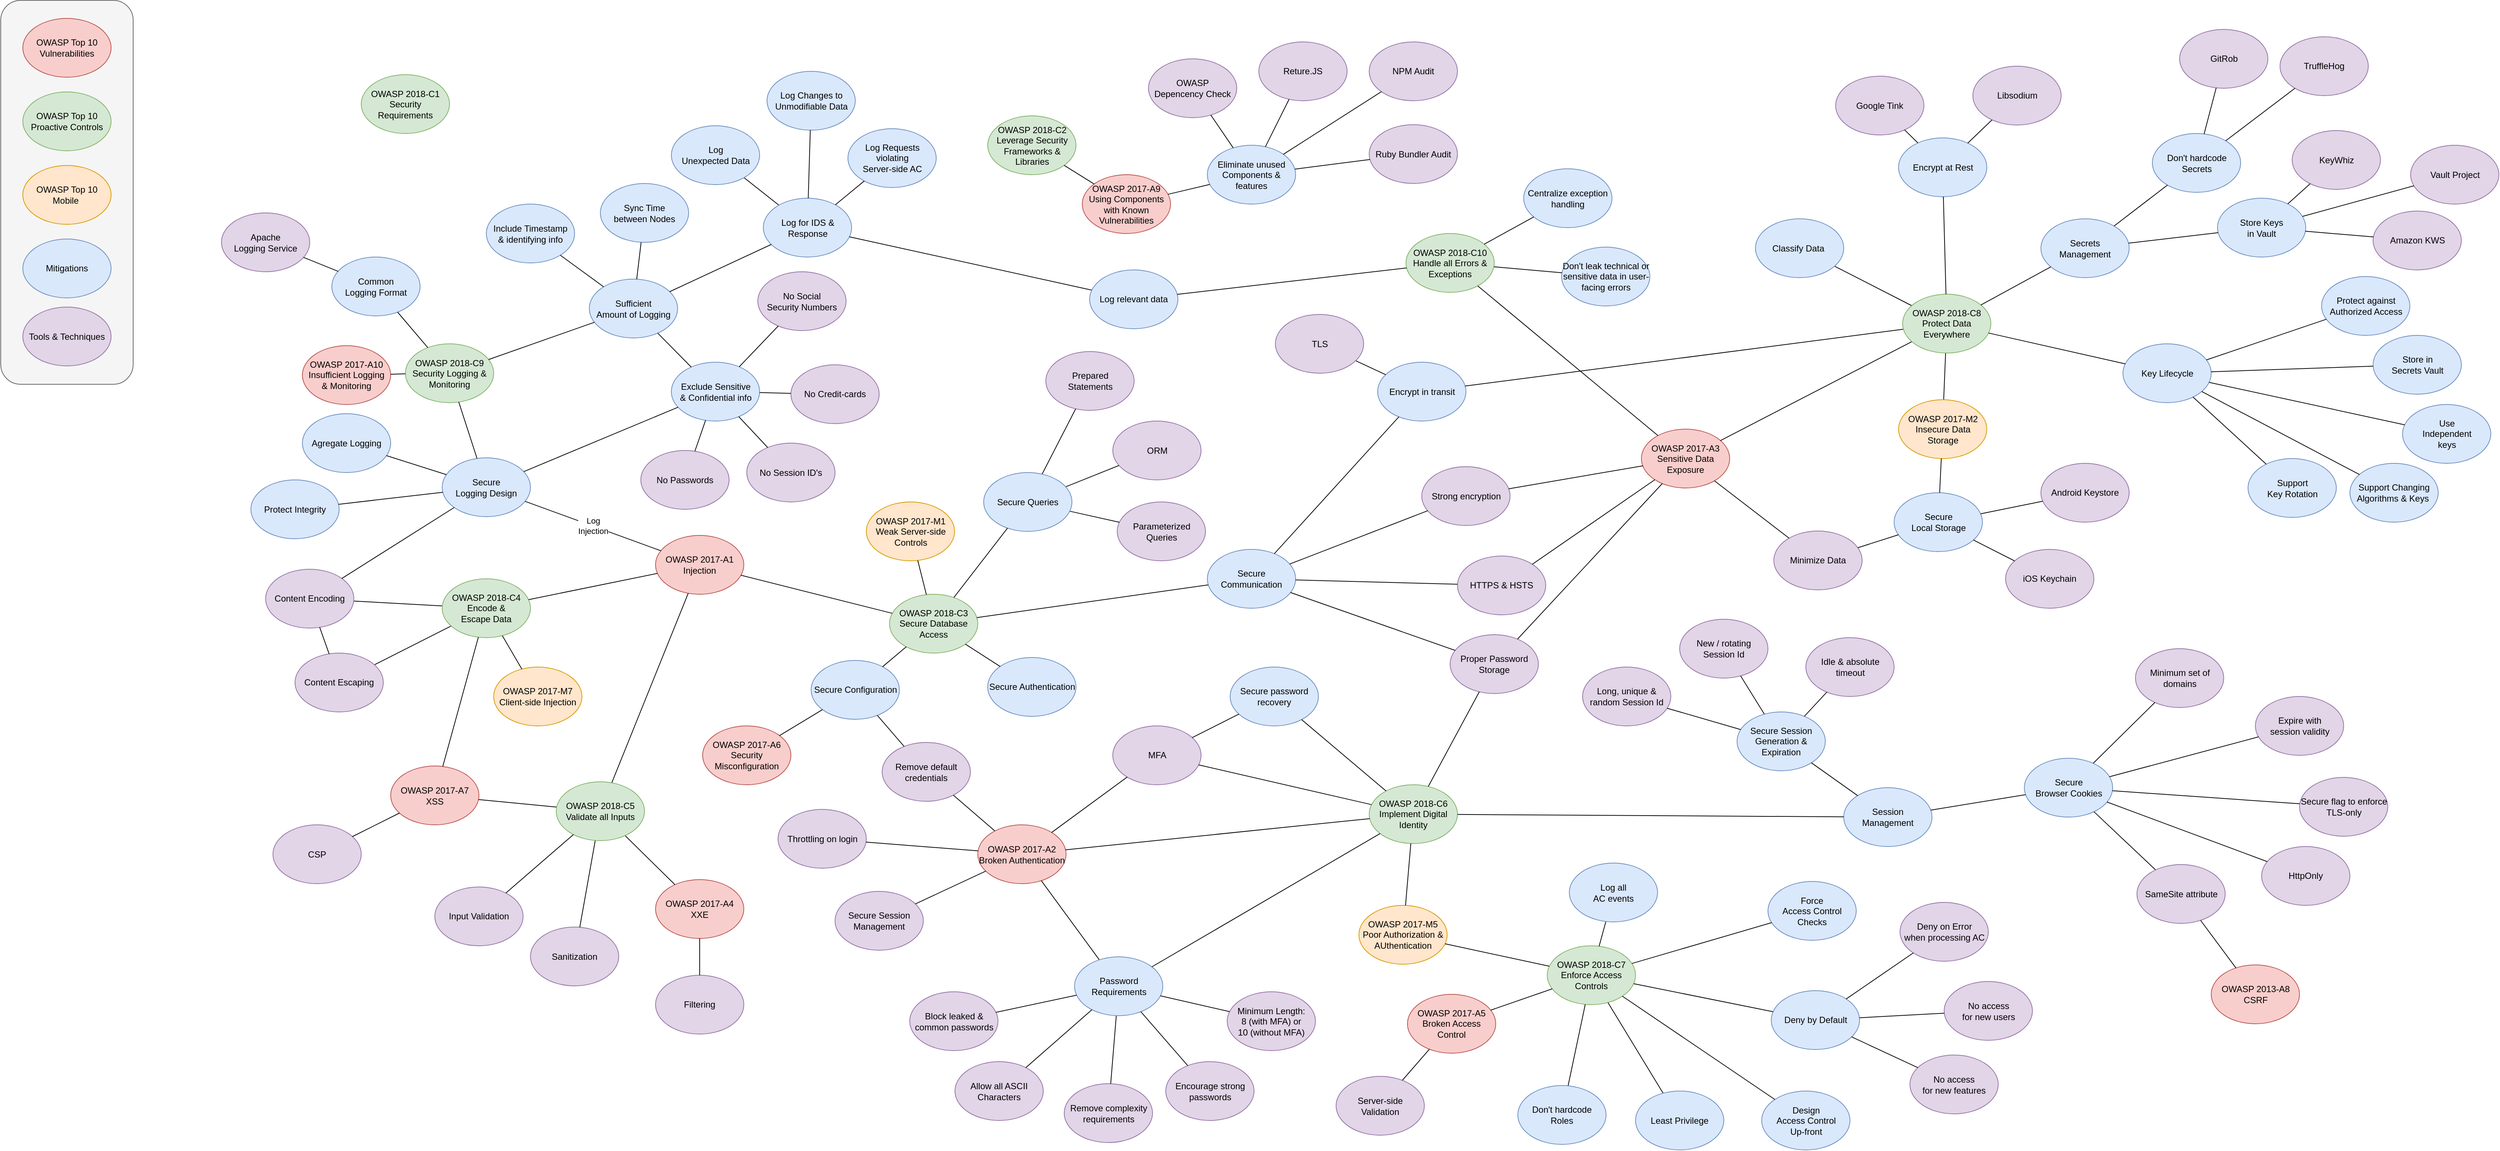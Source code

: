 <mxfile version="10.8.0" type="device"><diagram id="zgE6mN4Kq4_tKoocLzxD" name="Page-1"><mxGraphModel dx="3756" dy="1549" grid="1" gridSize="10" guides="1" tooltips="1" connect="1" arrows="1" fold="1" page="1" pageScale="1" pageWidth="1169" pageHeight="827" math="0" shadow="0"><root><mxCell id="0"/><mxCell id="1" parent="0"/><mxCell id="G0k1Lk98otbhr6ImeSVk-266" value="" style="rounded=1;whiteSpace=wrap;html=1;fillColor=#f5f5f5;strokeColor=#666666;fontColor=#333333;" vertex="1" parent="1"><mxGeometry x="20" y="18.5" width="180" height="522" as="geometry"/></mxCell><mxCell id="EWbKMA3D082TKDfF4zn6-1" value="Input Validation" style="ellipse;whiteSpace=wrap;html=1;fillColor=#e1d5e7;strokeColor=#9673a6;" parent="1" vertex="1"><mxGeometry x="610" y="1224" width="120" height="80" as="geometry"/></mxCell><mxCell id="EWbKMA3D082TKDfF4zn6-2" value="OWASP 2017-A1&lt;br&gt;Injection&lt;br&gt;" style="ellipse;whiteSpace=wrap;html=1;fillColor=#f8cecc;strokeColor=#b85450;" parent="1" vertex="1"><mxGeometry x="910" y="746" width="120" height="80" as="geometry"/></mxCell><mxCell id="EWbKMA3D082TKDfF4zn6-5" value="OWASP 2017-A4&lt;br&gt;XXE&lt;br&gt;" style="ellipse;whiteSpace=wrap;html=1;fillColor=#f8cecc;strokeColor=#b85450;" parent="1" vertex="1"><mxGeometry x="910" y="1214" width="120" height="80" as="geometry"/></mxCell><mxCell id="EWbKMA3D082TKDfF4zn6-6" value="OWASP 2017-A7&lt;br&gt;XSS&lt;br&gt;" style="ellipse;whiteSpace=wrap;html=1;fillColor=#f8cecc;strokeColor=#b85450;" parent="1" vertex="1"><mxGeometry x="550" y="1059.5" width="120" height="80" as="geometry"/></mxCell><mxCell id="EWbKMA3D082TKDfF4zn6-8" value="" style="endArrow=none;html=1;" parent="1" source="G0k1Lk98otbhr6ImeSVk-67" target="EWbKMA3D082TKDfF4zn6-5" edge="1"><mxGeometry width="50" height="50" relative="1" as="geometry"><mxPoint x="310" y="520" as="sourcePoint"/><mxPoint x="360" y="470" as="targetPoint"/></mxGeometry></mxCell><mxCell id="EWbKMA3D082TKDfF4zn6-9" value="" style="endArrow=none;html=1;" parent="1" source="G0k1Lk98otbhr6ImeSVk-67" target="EWbKMA3D082TKDfF4zn6-2" edge="1"><mxGeometry width="50" height="50" relative="1" as="geometry"><mxPoint x="422" y="378" as="sourcePoint"/><mxPoint x="520" y="420" as="targetPoint"/></mxGeometry></mxCell><mxCell id="EWbKMA3D082TKDfF4zn6-10" value="" style="endArrow=none;html=1;" parent="1" source="G0k1Lk98otbhr6ImeSVk-67" target="EWbKMA3D082TKDfF4zn6-6" edge="1"><mxGeometry width="50" height="50" relative="1" as="geometry"><mxPoint x="432" y="388" as="sourcePoint"/><mxPoint x="530" y="430" as="targetPoint"/></mxGeometry></mxCell><mxCell id="EWbKMA3D082TKDfF4zn6-11" value="Parameterized&lt;br&gt;Queries&lt;br&gt;" style="ellipse;whiteSpace=wrap;html=1;fillColor=#e1d5e7;strokeColor=#9673a6;" parent="1" vertex="1"><mxGeometry x="1537.5" y="700.5" width="120" height="80" as="geometry"/></mxCell><mxCell id="EWbKMA3D082TKDfF4zn6-13" value="ORM" style="ellipse;whiteSpace=wrap;html=1;fillColor=#e1d5e7;strokeColor=#9673a6;" parent="1" vertex="1"><mxGeometry x="1531.5" y="590.5" width="120" height="80" as="geometry"/></mxCell><mxCell id="EWbKMA3D082TKDfF4zn6-14" value="Prepared&lt;br&gt;Statements" style="ellipse;whiteSpace=wrap;html=1;fillColor=#e1d5e7;strokeColor=#9673a6;" parent="1" vertex="1"><mxGeometry x="1440.5" y="496" width="120" height="80" as="geometry"/></mxCell><mxCell id="EWbKMA3D082TKDfF4zn6-15" value="" style="endArrow=none;html=1;" parent="1" source="EWbKMA3D082TKDfF4zn6-13" target="G0k1Lk98otbhr6ImeSVk-43" edge="1"><mxGeometry width="50" height="50" relative="1" as="geometry"><mxPoint x="60" y="820" as="sourcePoint"/><mxPoint x="110" y="770" as="targetPoint"/></mxGeometry></mxCell><mxCell id="EWbKMA3D082TKDfF4zn6-16" value="" style="endArrow=none;html=1;" parent="1" source="EWbKMA3D082TKDfF4zn6-11" target="G0k1Lk98otbhr6ImeSVk-43" edge="1"><mxGeometry width="50" height="50" relative="1" as="geometry"><mxPoint x="60" y="820" as="sourcePoint"/><mxPoint x="110" y="770" as="targetPoint"/></mxGeometry></mxCell><mxCell id="EWbKMA3D082TKDfF4zn6-17" value="" style="endArrow=none;html=1;" parent="1" source="EWbKMA3D082TKDfF4zn6-14" target="G0k1Lk98otbhr6ImeSVk-43" edge="1"><mxGeometry width="50" height="50" relative="1" as="geometry"><mxPoint x="60" y="820" as="sourcePoint"/><mxPoint x="110" y="770" as="targetPoint"/></mxGeometry></mxCell><mxCell id="G0k1Lk98otbhr6ImeSVk-1" value="OWASP 2017-A2&lt;br&gt;Broken Authentication&lt;br&gt;" style="ellipse;whiteSpace=wrap;html=1;fillColor=#f8cecc;strokeColor=#b85450;" vertex="1" parent="1"><mxGeometry x="1348" y="1139.5" width="120" height="80" as="geometry"/></mxCell><mxCell id="G0k1Lk98otbhr6ImeSVk-2" value="MFA" style="ellipse;whiteSpace=wrap;html=1;fillColor=#e1d5e7;strokeColor=#9673a6;" vertex="1" parent="1"><mxGeometry x="1531.5" y="1005" width="120" height="80" as="geometry"/></mxCell><mxCell id="G0k1Lk98otbhr6ImeSVk-3" value="Block leaked &amp;amp; common passwords" style="ellipse;whiteSpace=wrap;html=1;fillColor=#e1d5e7;strokeColor=#9673a6;" vertex="1" parent="1"><mxGeometry x="1255.5" y="1366.5" width="120" height="80" as="geometry"/></mxCell><mxCell id="G0k1Lk98otbhr6ImeSVk-4" value="Remove default credentials" style="ellipse;whiteSpace=wrap;html=1;fillColor=#e1d5e7;strokeColor=#9673a6;" vertex="1" parent="1"><mxGeometry x="1218" y="1027.5" width="120" height="80" as="geometry"/></mxCell><mxCell id="G0k1Lk98otbhr6ImeSVk-5" value="Secure Session Management" style="ellipse;whiteSpace=wrap;html=1;fillColor=#e1d5e7;strokeColor=#9673a6;" vertex="1" parent="1"><mxGeometry x="1154" y="1230" width="120" height="80" as="geometry"/></mxCell><mxCell id="G0k1Lk98otbhr6ImeSVk-6" value="Throttling on login" style="ellipse;whiteSpace=wrap;html=1;fillColor=#e1d5e7;strokeColor=#9673a6;" vertex="1" parent="1"><mxGeometry x="1076.5" y="1118.5" width="120" height="80" as="geometry"/></mxCell><mxCell id="G0k1Lk98otbhr6ImeSVk-7" value="" style="endArrow=none;html=1;" edge="1" parent="1" source="G0k1Lk98otbhr6ImeSVk-4" target="G0k1Lk98otbhr6ImeSVk-1"><mxGeometry width="50" height="50" relative="1" as="geometry"><mxPoint x="67" y="942" as="sourcePoint"/><mxPoint x="225" y="800" as="targetPoint"/></mxGeometry></mxCell><mxCell id="G0k1Lk98otbhr6ImeSVk-8" value="" style="endArrow=none;html=1;" edge="1" parent="1" source="G0k1Lk98otbhr6ImeSVk-5" target="G0k1Lk98otbhr6ImeSVk-1"><mxGeometry width="50" height="50" relative="1" as="geometry"><mxPoint x="77" y="952" as="sourcePoint"/><mxPoint x="235" y="810" as="targetPoint"/></mxGeometry></mxCell><mxCell id="G0k1Lk98otbhr6ImeSVk-9" value="" style="endArrow=none;html=1;" edge="1" parent="1" source="G0k1Lk98otbhr6ImeSVk-75" target="G0k1Lk98otbhr6ImeSVk-1"><mxGeometry width="50" height="50" relative="1" as="geometry"><mxPoint x="87" y="962" as="sourcePoint"/><mxPoint x="245" y="820" as="targetPoint"/></mxGeometry></mxCell><mxCell id="G0k1Lk98otbhr6ImeSVk-10" value="" style="endArrow=none;html=1;" edge="1" parent="1" source="G0k1Lk98otbhr6ImeSVk-2" target="G0k1Lk98otbhr6ImeSVk-1"><mxGeometry width="50" height="50" relative="1" as="geometry"><mxPoint x="97" y="972" as="sourcePoint"/><mxPoint x="255" y="830" as="targetPoint"/></mxGeometry></mxCell><mxCell id="G0k1Lk98otbhr6ImeSVk-11" value="" style="endArrow=none;html=1;" edge="1" parent="1" source="G0k1Lk98otbhr6ImeSVk-6" target="G0k1Lk98otbhr6ImeSVk-1"><mxGeometry width="50" height="50" relative="1" as="geometry"><mxPoint x="107" y="982" as="sourcePoint"/><mxPoint x="265" y="840" as="targetPoint"/></mxGeometry></mxCell><mxCell id="G0k1Lk98otbhr6ImeSVk-12" value="OWASP 2017-A3&lt;br&gt;Sensitive Data Exposure&lt;br&gt;" style="ellipse;whiteSpace=wrap;html=1;fillColor=#f8cecc;strokeColor=#b85450;" vertex="1" parent="1"><mxGeometry x="2250" y="601.5" width="120" height="80" as="geometry"/></mxCell><mxCell id="G0k1Lk98otbhr6ImeSVk-13" value="Minimize Data" style="ellipse;whiteSpace=wrap;html=1;fillColor=#e1d5e7;strokeColor=#9673a6;" vertex="1" parent="1"><mxGeometry x="2430" y="740" width="120" height="80" as="geometry"/></mxCell><mxCell id="G0k1Lk98otbhr6ImeSVk-14" value="Encrypt in transit" style="ellipse;whiteSpace=wrap;html=1;fillColor=#dae8fc;strokeColor=#6c8ebf;" vertex="1" parent="1"><mxGeometry x="1891.5" y="510.5" width="120" height="80" as="geometry"/></mxCell><mxCell id="G0k1Lk98otbhr6ImeSVk-15" value="Strong encryption" style="ellipse;whiteSpace=wrap;html=1;fillColor=#e1d5e7;strokeColor=#9673a6;" vertex="1" parent="1"><mxGeometry x="1951.5" y="652.5" width="120" height="80" as="geometry"/></mxCell><mxCell id="G0k1Lk98otbhr6ImeSVk-16" value="HTTPS &amp;amp; HSTS" style="ellipse;whiteSpace=wrap;html=1;fillColor=#e1d5e7;strokeColor=#9673a6;" vertex="1" parent="1"><mxGeometry x="2000" y="774" width="120" height="80" as="geometry"/></mxCell><mxCell id="G0k1Lk98otbhr6ImeSVk-17" value="Proper Password Storage" style="ellipse;whiteSpace=wrap;html=1;fillColor=#e1d5e7;strokeColor=#9673a6;" vertex="1" parent="1"><mxGeometry x="1990" y="881" width="120" height="80" as="geometry"/></mxCell><mxCell id="G0k1Lk98otbhr6ImeSVk-18" value="" style="endArrow=none;html=1;" edge="1" parent="1" source="G0k1Lk98otbhr6ImeSVk-14" target="G0k1Lk98otbhr6ImeSVk-134"><mxGeometry width="50" height="50" relative="1" as="geometry"><mxPoint x="751.5" y="1000" as="sourcePoint"/><mxPoint x="751" y="945" as="targetPoint"/></mxGeometry></mxCell><mxCell id="G0k1Lk98otbhr6ImeSVk-19" value="" style="endArrow=none;html=1;" edge="1" parent="1" source="G0k1Lk98otbhr6ImeSVk-15" target="G0k1Lk98otbhr6ImeSVk-12"><mxGeometry width="50" height="50" relative="1" as="geometry"><mxPoint x="834" y="977" as="sourcePoint"/><mxPoint x="793" y="933" as="targetPoint"/></mxGeometry></mxCell><mxCell id="G0k1Lk98otbhr6ImeSVk-20" value="" style="endArrow=none;html=1;" edge="1" parent="1" source="G0k1Lk98otbhr6ImeSVk-13" target="G0k1Lk98otbhr6ImeSVk-12"><mxGeometry width="50" height="50" relative="1" as="geometry"><mxPoint x="668" y="977" as="sourcePoint"/><mxPoint x="709" y="933" as="targetPoint"/></mxGeometry></mxCell><mxCell id="G0k1Lk98otbhr6ImeSVk-21" value="" style="endArrow=none;html=1;" edge="1" parent="1" source="G0k1Lk98otbhr6ImeSVk-17" target="G0k1Lk98otbhr6ImeSVk-12"><mxGeometry width="50" height="50" relative="1" as="geometry"><mxPoint x="626" y="925" as="sourcePoint"/><mxPoint x="691" y="905" as="targetPoint"/></mxGeometry></mxCell><mxCell id="G0k1Lk98otbhr6ImeSVk-22" value="" style="endArrow=none;html=1;" edge="1" parent="1" source="G0k1Lk98otbhr6ImeSVk-16" target="G0k1Lk98otbhr6ImeSVk-12"><mxGeometry width="50" height="50" relative="1" as="geometry"><mxPoint x="861.194" y="901.785" as="sourcePoint"/><mxPoint x="811" y="905" as="targetPoint"/></mxGeometry></mxCell><mxCell id="G0k1Lk98otbhr6ImeSVk-23" value="Filtering" style="ellipse;whiteSpace=wrap;html=1;fillColor=#e1d5e7;strokeColor=#9673a6;" vertex="1" parent="1"><mxGeometry x="910" y="1344" width="120" height="80" as="geometry"/></mxCell><mxCell id="G0k1Lk98otbhr6ImeSVk-24" value="Sanitization" style="ellipse;whiteSpace=wrap;html=1;fillColor=#e1d5e7;strokeColor=#9673a6;" vertex="1" parent="1"><mxGeometry x="740" y="1278.5" width="120" height="80" as="geometry"/></mxCell><mxCell id="G0k1Lk98otbhr6ImeSVk-25" value="" style="endArrow=none;html=1;" edge="1" parent="1" source="G0k1Lk98otbhr6ImeSVk-67" target="G0k1Lk98otbhr6ImeSVk-24"><mxGeometry width="50" height="50" relative="1" as="geometry"><mxPoint x="250" y="1000" as="sourcePoint"/><mxPoint x="300" y="950" as="targetPoint"/></mxGeometry></mxCell><mxCell id="G0k1Lk98otbhr6ImeSVk-26" value="" style="endArrow=none;html=1;" edge="1" parent="1" source="EWbKMA3D082TKDfF4zn6-5" target="G0k1Lk98otbhr6ImeSVk-23"><mxGeometry width="50" height="50" relative="1" as="geometry"><mxPoint x="250" y="1070" as="sourcePoint"/><mxPoint x="300" y="1020" as="targetPoint"/></mxGeometry></mxCell><mxCell id="G0k1Lk98otbhr6ImeSVk-27" value="OWASP 2017-A5&lt;br&gt;Broken Access Control&lt;br&gt;" style="ellipse;whiteSpace=wrap;html=1;fillColor=#f8cecc;strokeColor=#b85450;" vertex="1" parent="1"><mxGeometry x="1932" y="1370" width="120" height="80" as="geometry"/></mxCell><mxCell id="G0k1Lk98otbhr6ImeSVk-28" value="Server-side&lt;br&gt;Validation" style="ellipse;whiteSpace=wrap;html=1;fillColor=#e1d5e7;strokeColor=#9673a6;" vertex="1" parent="1"><mxGeometry x="1835" y="1481.5" width="120" height="80" as="geometry"/></mxCell><mxCell id="G0k1Lk98otbhr6ImeSVk-29" value="" style="endArrow=none;html=1;" edge="1" parent="1" source="G0k1Lk98otbhr6ImeSVk-28" target="G0k1Lk98otbhr6ImeSVk-27"><mxGeometry width="50" height="50" relative="1" as="geometry"><mxPoint x="250" y="1000" as="sourcePoint"/><mxPoint x="300" y="950" as="targetPoint"/></mxGeometry></mxCell><mxCell id="G0k1Lk98otbhr6ImeSVk-32" value="" style="endArrow=none;html=1;" edge="1" parent="1" source="G0k1Lk98otbhr6ImeSVk-62" target="G0k1Lk98otbhr6ImeSVk-31"><mxGeometry width="50" height="50" relative="1" as="geometry"><mxPoint x="270" y="160" as="sourcePoint"/><mxPoint x="320" y="110" as="targetPoint"/></mxGeometry></mxCell><mxCell id="G0k1Lk98otbhr6ImeSVk-33" value="" style="endArrow=none;html=1;" edge="1" parent="1" source="G0k1Lk98otbhr6ImeSVk-30" target="G0k1Lk98otbhr6ImeSVk-62"><mxGeometry width="50" height="50" relative="1" as="geometry"><mxPoint x="270" y="230" as="sourcePoint"/><mxPoint x="320" y="180" as="targetPoint"/></mxGeometry></mxCell><mxCell id="G0k1Lk98otbhr6ImeSVk-34" value="CSP" style="ellipse;whiteSpace=wrap;html=1;fillColor=#e1d5e7;strokeColor=#9673a6;" vertex="1" parent="1"><mxGeometry x="390" y="1139.5" width="120" height="80" as="geometry"/></mxCell><mxCell id="G0k1Lk98otbhr6ImeSVk-37" value="" style="endArrow=none;html=1;" edge="1" parent="1" source="EWbKMA3D082TKDfF4zn6-6" target="G0k1Lk98otbhr6ImeSVk-34"><mxGeometry width="50" height="50" relative="1" as="geometry"><mxPoint x="840" y="325" as="sourcePoint"/><mxPoint x="890" y="275" as="targetPoint"/></mxGeometry></mxCell><mxCell id="G0k1Lk98otbhr6ImeSVk-38" value="OWASP 2017-A9&lt;br&gt;Using Components with Known Vulnerabilities&lt;br&gt;" style="ellipse;whiteSpace=wrap;html=1;fillColor=#f8cecc;strokeColor=#b85450;" vertex="1" parent="1"><mxGeometry x="1490" y="255.5" width="120" height="80" as="geometry"/></mxCell><mxCell id="G0k1Lk98otbhr6ImeSVk-39" value="OWASP 2018-C2&lt;br&gt;Leverage Security Frameworks &amp;amp; Libraries&lt;br&gt;" style="ellipse;whiteSpace=wrap;html=1;fillColor=#d5e8d4;strokeColor=#82b366;" vertex="1" parent="1"><mxGeometry x="1361.5" y="175.5" width="120" height="80" as="geometry"/></mxCell><mxCell id="G0k1Lk98otbhr6ImeSVk-40" value="" style="endArrow=none;html=1;" edge="1" parent="1" source="G0k1Lk98otbhr6ImeSVk-39" target="G0k1Lk98otbhr6ImeSVk-38"><mxGeometry width="50" height="50" relative="1" as="geometry"><mxPoint x="60" y="1060" as="sourcePoint"/><mxPoint x="110" y="1010" as="targetPoint"/></mxGeometry></mxCell><mxCell id="G0k1Lk98otbhr6ImeSVk-41" value="OWASP 2018-C3&lt;br&gt;Secure Database Access&lt;br&gt;" style="ellipse;whiteSpace=wrap;html=1;fillColor=#d5e8d4;strokeColor=#82b366;" vertex="1" parent="1"><mxGeometry x="1228" y="826" width="120" height="80" as="geometry"/></mxCell><mxCell id="G0k1Lk98otbhr6ImeSVk-42" value="" style="endArrow=none;html=1;" edge="1" parent="1" source="G0k1Lk98otbhr6ImeSVk-41" target="EWbKMA3D082TKDfF4zn6-2"><mxGeometry width="50" height="50" relative="1" as="geometry"><mxPoint x="545.653" y="542.988" as="sourcePoint"/><mxPoint x="300" y="1020" as="targetPoint"/></mxGeometry></mxCell><mxCell id="G0k1Lk98otbhr6ImeSVk-43" value="Secure Queries" style="ellipse;whiteSpace=wrap;html=1;fillColor=#dae8fc;strokeColor=#6c8ebf;" vertex="1" parent="1"><mxGeometry x="1356" y="660.5" width="120" height="80" as="geometry"/></mxCell><mxCell id="G0k1Lk98otbhr6ImeSVk-44" value="" style="endArrow=none;html=1;" edge="1" parent="1" source="G0k1Lk98otbhr6ImeSVk-43" target="G0k1Lk98otbhr6ImeSVk-41"><mxGeometry width="50" height="50" relative="1" as="geometry"><mxPoint x="10" y="1060" as="sourcePoint"/><mxPoint x="60" y="1010" as="targetPoint"/></mxGeometry></mxCell><mxCell id="G0k1Lk98otbhr6ImeSVk-45" value="Secure Configuration" style="ellipse;whiteSpace=wrap;html=1;fillColor=#dae8fc;strokeColor=#6c8ebf;" vertex="1" parent="1"><mxGeometry x="1121.5" y="916" width="120" height="80" as="geometry"/></mxCell><mxCell id="G0k1Lk98otbhr6ImeSVk-46" value="Secure Authentication" style="ellipse;whiteSpace=wrap;html=1;fillColor=#dae8fc;strokeColor=#6c8ebf;" vertex="1" parent="1"><mxGeometry x="1361.5" y="912" width="120" height="80" as="geometry"/></mxCell><mxCell id="G0k1Lk98otbhr6ImeSVk-49" value="Secure Communication" style="ellipse;whiteSpace=wrap;html=1;fillColor=#dae8fc;strokeColor=#6c8ebf;" vertex="1" parent="1"><mxGeometry x="1660" y="765" width="120" height="80" as="geometry"/></mxCell><mxCell id="G0k1Lk98otbhr6ImeSVk-50" value="" style="endArrow=none;html=1;" edge="1" parent="1" source="G0k1Lk98otbhr6ImeSVk-46" target="G0k1Lk98otbhr6ImeSVk-41"><mxGeometry width="50" height="50" relative="1" as="geometry"><mxPoint x="10" y="1370" as="sourcePoint"/><mxPoint x="60" y="1320" as="targetPoint"/></mxGeometry></mxCell><mxCell id="G0k1Lk98otbhr6ImeSVk-51" value="" style="endArrow=none;html=1;" edge="1" parent="1" source="G0k1Lk98otbhr6ImeSVk-49" target="G0k1Lk98otbhr6ImeSVk-41"><mxGeometry width="50" height="50" relative="1" as="geometry"><mxPoint x="10" y="1440" as="sourcePoint"/><mxPoint x="60" y="1390" as="targetPoint"/></mxGeometry></mxCell><mxCell id="G0k1Lk98otbhr6ImeSVk-52" value="" style="endArrow=none;html=1;" edge="1" parent="1" source="G0k1Lk98otbhr6ImeSVk-45" target="G0k1Lk98otbhr6ImeSVk-41"><mxGeometry width="50" height="50" relative="1" as="geometry"><mxPoint x="10" y="1510" as="sourcePoint"/><mxPoint x="60" y="1460" as="targetPoint"/></mxGeometry></mxCell><mxCell id="G0k1Lk98otbhr6ImeSVk-53" value="OWASP 2017-A6&lt;br&gt;Security Misconfiguration&lt;br&gt;" style="ellipse;whiteSpace=wrap;html=1;fillColor=#f8cecc;strokeColor=#b85450;" vertex="1" parent="1"><mxGeometry x="974" y="1005" width="120" height="80" as="geometry"/></mxCell><mxCell id="G0k1Lk98otbhr6ImeSVk-54" value="" style="endArrow=none;html=1;" edge="1" parent="1" source="G0k1Lk98otbhr6ImeSVk-53" target="G0k1Lk98otbhr6ImeSVk-45"><mxGeometry width="50" height="50" relative="1" as="geometry"><mxPoint x="10" y="1370" as="sourcePoint"/><mxPoint x="60" y="1320" as="targetPoint"/></mxGeometry></mxCell><mxCell id="G0k1Lk98otbhr6ImeSVk-55" value="" style="endArrow=none;html=1;" edge="1" parent="1" source="G0k1Lk98otbhr6ImeSVk-4" target="G0k1Lk98otbhr6ImeSVk-45"><mxGeometry width="50" height="50" relative="1" as="geometry"><mxPoint x="10" y="1370" as="sourcePoint"/><mxPoint x="60" y="1320" as="targetPoint"/></mxGeometry></mxCell><mxCell id="G0k1Lk98otbhr6ImeSVk-56" value="" style="endArrow=none;html=1;" edge="1" parent="1" source="G0k1Lk98otbhr6ImeSVk-17" target="G0k1Lk98otbhr6ImeSVk-49"><mxGeometry width="50" height="50" relative="1" as="geometry"><mxPoint x="675" y="732.5" as="sourcePoint"/><mxPoint x="725" y="682.5" as="targetPoint"/></mxGeometry></mxCell><mxCell id="G0k1Lk98otbhr6ImeSVk-57" value="" style="endArrow=none;html=1;" edge="1" parent="1" source="G0k1Lk98otbhr6ImeSVk-15" target="G0k1Lk98otbhr6ImeSVk-49"><mxGeometry width="50" height="50" relative="1" as="geometry"><mxPoint x="685" y="742.5" as="sourcePoint"/><mxPoint x="735" y="692.5" as="targetPoint"/></mxGeometry></mxCell><mxCell id="G0k1Lk98otbhr6ImeSVk-58" value="" style="endArrow=none;html=1;" edge="1" parent="1" source="G0k1Lk98otbhr6ImeSVk-49" target="G0k1Lk98otbhr6ImeSVk-16"><mxGeometry width="50" height="50" relative="1" as="geometry"><mxPoint x="695" y="752.5" as="sourcePoint"/><mxPoint x="745" y="702.5" as="targetPoint"/></mxGeometry></mxCell><mxCell id="G0k1Lk98otbhr6ImeSVk-59" value="" style="endArrow=none;html=1;" edge="1" parent="1" source="G0k1Lk98otbhr6ImeSVk-14" target="G0k1Lk98otbhr6ImeSVk-49"><mxGeometry width="50" height="50" relative="1" as="geometry"><mxPoint x="705" y="762.5" as="sourcePoint"/><mxPoint x="755" y="712.5" as="targetPoint"/></mxGeometry></mxCell><mxCell id="G0k1Lk98otbhr6ImeSVk-60" value="OWASP 2017-M1&lt;br&gt;Weak Server-side Controls&lt;br&gt;" style="ellipse;whiteSpace=wrap;html=1;fillColor=#ffe6cc;strokeColor=#d79b00;" vertex="1" parent="1"><mxGeometry x="1196.5" y="700.5" width="120" height="80" as="geometry"/></mxCell><mxCell id="G0k1Lk98otbhr6ImeSVk-61" value="" style="endArrow=none;html=1;" edge="1" parent="1" source="G0k1Lk98otbhr6ImeSVk-41" target="G0k1Lk98otbhr6ImeSVk-60"><mxGeometry width="50" height="50" relative="1" as="geometry"><mxPoint x="10" y="1320" as="sourcePoint"/><mxPoint x="60" y="1270" as="targetPoint"/></mxGeometry></mxCell><mxCell id="G0k1Lk98otbhr6ImeSVk-62" value="OWASP 2018-C4&lt;br&gt;Encode &amp;amp; &lt;br&gt;Escape Data&lt;br&gt;" style="ellipse;whiteSpace=wrap;html=1;fillColor=#d5e8d4;strokeColor=#82b366;" vertex="1" parent="1"><mxGeometry x="620" y="805" width="120" height="80" as="geometry"/></mxCell><mxCell id="G0k1Lk98otbhr6ImeSVk-63" value="" style="endArrow=none;html=1;" edge="1" parent="1" source="G0k1Lk98otbhr6ImeSVk-62" target="EWbKMA3D082TKDfF4zn6-6"><mxGeometry width="50" height="50" relative="1" as="geometry"><mxPoint x="200" y="1330" as="sourcePoint"/><mxPoint x="250" y="1280" as="targetPoint"/></mxGeometry></mxCell><mxCell id="G0k1Lk98otbhr6ImeSVk-64" value="" style="endArrow=none;html=1;" edge="1" parent="1" source="EWbKMA3D082TKDfF4zn6-2" target="G0k1Lk98otbhr6ImeSVk-62"><mxGeometry width="50" height="50" relative="1" as="geometry"><mxPoint x="472.55" y="141.313" as="sourcePoint"/><mxPoint x="552.676" y="158.188" as="targetPoint"/></mxGeometry></mxCell><mxCell id="G0k1Lk98otbhr6ImeSVk-65" value="OWASP 2017-M7&lt;br&gt;Client-side Injection&lt;br&gt;" style="ellipse;whiteSpace=wrap;html=1;fillColor=#ffe6cc;strokeColor=#d79b00;" vertex="1" parent="1"><mxGeometry x="690" y="925" width="120" height="80" as="geometry"/></mxCell><mxCell id="G0k1Lk98otbhr6ImeSVk-66" value="" style="endArrow=none;html=1;" edge="1" parent="1" source="G0k1Lk98otbhr6ImeSVk-65" target="G0k1Lk98otbhr6ImeSVk-62"><mxGeometry width="50" height="50" relative="1" as="geometry"><mxPoint x="472.55" y="141.313" as="sourcePoint"/><mxPoint x="552.676" y="158.188" as="targetPoint"/></mxGeometry></mxCell><mxCell id="G0k1Lk98otbhr6ImeSVk-67" value="OWASP 2018-C5&lt;br&gt;Validate all Inputs&lt;br&gt;" style="ellipse;whiteSpace=wrap;html=1;fillColor=#d5e8d4;strokeColor=#82b366;" vertex="1" parent="1"><mxGeometry x="775" y="1081" width="120" height="80" as="geometry"/></mxCell><mxCell id="G0k1Lk98otbhr6ImeSVk-68" value="" style="endArrow=none;html=1;" edge="1" parent="1" source="EWbKMA3D082TKDfF4zn6-1" target="G0k1Lk98otbhr6ImeSVk-67"><mxGeometry width="50" height="50" relative="1" as="geometry"><mxPoint x="200" y="1330" as="sourcePoint"/><mxPoint x="250" y="1280" as="targetPoint"/></mxGeometry></mxCell><mxCell id="G0k1Lk98otbhr6ImeSVk-69" value="OWASP 2018-C6 Implement Digital Identity&lt;br&gt;" style="ellipse;whiteSpace=wrap;html=1;fillColor=#d5e8d4;strokeColor=#82b366;" vertex="1" parent="1"><mxGeometry x="1880" y="1085" width="120" height="80" as="geometry"/></mxCell><mxCell id="G0k1Lk98otbhr6ImeSVk-70" value="" style="endArrow=none;html=1;" edge="1" parent="1" source="G0k1Lk98otbhr6ImeSVk-69" target="G0k1Lk98otbhr6ImeSVk-2"><mxGeometry width="50" height="50" relative="1" as="geometry"><mxPoint x="10" y="1400" as="sourcePoint"/><mxPoint x="60" y="1350" as="targetPoint"/></mxGeometry></mxCell><mxCell id="G0k1Lk98otbhr6ImeSVk-71" value="" style="endArrow=none;html=1;" edge="1" parent="1" source="G0k1Lk98otbhr6ImeSVk-17" target="G0k1Lk98otbhr6ImeSVk-69"><mxGeometry width="50" height="50" relative="1" as="geometry"><mxPoint x="10" y="1400" as="sourcePoint"/><mxPoint x="60" y="1350" as="targetPoint"/></mxGeometry></mxCell><mxCell id="G0k1Lk98otbhr6ImeSVk-72" value="Remove complexity requirements" style="ellipse;whiteSpace=wrap;html=1;fillColor=#e1d5e7;strokeColor=#9673a6;" vertex="1" parent="1"><mxGeometry x="1465.5" y="1491.5" width="120" height="80" as="geometry"/></mxCell><mxCell id="G0k1Lk98otbhr6ImeSVk-73" value="" style="endArrow=none;html=1;" edge="1" parent="1" source="G0k1Lk98otbhr6ImeSVk-72" target="G0k1Lk98otbhr6ImeSVk-75"><mxGeometry width="50" height="50" relative="1" as="geometry"><mxPoint x="10" y="1320" as="sourcePoint"/><mxPoint x="60" y="1270" as="targetPoint"/></mxGeometry></mxCell><mxCell id="G0k1Lk98otbhr6ImeSVk-74" value="Encourage strong passwords" style="ellipse;whiteSpace=wrap;html=1;fillColor=#e1d5e7;strokeColor=#9673a6;" vertex="1" parent="1"><mxGeometry x="1603.5" y="1461.5" width="120" height="80" as="geometry"/></mxCell><mxCell id="G0k1Lk98otbhr6ImeSVk-75" value="Password Requirements" style="ellipse;whiteSpace=wrap;html=1;fillColor=#dae8fc;strokeColor=#6c8ebf;" vertex="1" parent="1"><mxGeometry x="1479.5" y="1319" width="120" height="80" as="geometry"/></mxCell><mxCell id="G0k1Lk98otbhr6ImeSVk-78" value="Allow all ASCII Characters" style="ellipse;whiteSpace=wrap;html=1;fillColor=#e1d5e7;strokeColor=#9673a6;" vertex="1" parent="1"><mxGeometry x="1317" y="1461.5" width="120" height="80" as="geometry"/></mxCell><mxCell id="G0k1Lk98otbhr6ImeSVk-79" value="" style="endArrow=none;html=1;" edge="1" parent="1" source="G0k1Lk98otbhr6ImeSVk-78" target="G0k1Lk98otbhr6ImeSVk-75"><mxGeometry width="50" height="50" relative="1" as="geometry"><mxPoint x="10" y="1500" as="sourcePoint"/><mxPoint x="60" y="1450" as="targetPoint"/></mxGeometry></mxCell><mxCell id="G0k1Lk98otbhr6ImeSVk-80" value="" style="endArrow=none;html=1;" edge="1" parent="1" source="G0k1Lk98otbhr6ImeSVk-74" target="G0k1Lk98otbhr6ImeSVk-75"><mxGeometry width="50" height="50" relative="1" as="geometry"><mxPoint x="476.103" y="1251.468" as="sourcePoint"/><mxPoint x="493.671" y="1210.99" as="targetPoint"/></mxGeometry></mxCell><mxCell id="G0k1Lk98otbhr6ImeSVk-81" value="Minimum Length:&lt;br&gt;8 (with MFA) or &lt;br&gt;10 (without MFA)" style="ellipse;whiteSpace=wrap;html=1;fillColor=#e1d5e7;strokeColor=#9673a6;" vertex="1" parent="1"><mxGeometry x="1687" y="1366.5" width="120" height="80" as="geometry"/></mxCell><mxCell id="G0k1Lk98otbhr6ImeSVk-82" value="" style="endArrow=none;html=1;" edge="1" parent="1" source="G0k1Lk98otbhr6ImeSVk-75" target="G0k1Lk98otbhr6ImeSVk-81"><mxGeometry width="50" height="50" relative="1" as="geometry"><mxPoint x="10" y="1580" as="sourcePoint"/><mxPoint x="60" y="1530" as="targetPoint"/></mxGeometry></mxCell><mxCell id="G0k1Lk98otbhr6ImeSVk-83" value="" style="endArrow=none;html=1;" edge="1" parent="1" source="G0k1Lk98otbhr6ImeSVk-3" target="G0k1Lk98otbhr6ImeSVk-75"><mxGeometry width="50" height="50" relative="1" as="geometry"><mxPoint x="10" y="1580" as="sourcePoint"/><mxPoint x="60" y="1530" as="targetPoint"/></mxGeometry></mxCell><mxCell id="G0k1Lk98otbhr6ImeSVk-84" value="" style="endArrow=none;html=1;" edge="1" parent="1" source="G0k1Lk98otbhr6ImeSVk-75" target="G0k1Lk98otbhr6ImeSVk-69"><mxGeometry width="50" height="50" relative="1" as="geometry"><mxPoint x="10" y="1580" as="sourcePoint"/><mxPoint x="60" y="1530" as="targetPoint"/></mxGeometry></mxCell><mxCell id="G0k1Lk98otbhr6ImeSVk-85" value="OWASP Top 10 Vulnerabilities&lt;br&gt;" style="ellipse;whiteSpace=wrap;html=1;fillColor=#f8cecc;strokeColor=#b85450;" vertex="1" parent="1"><mxGeometry x="50" y="43" width="120" height="80" as="geometry"/></mxCell><mxCell id="G0k1Lk98otbhr6ImeSVk-86" value="OWASP Top 10 Proactive Controls&lt;br&gt;" style="ellipse;whiteSpace=wrap;html=1;fillColor=#d5e8d4;strokeColor=#82b366;" vertex="1" parent="1"><mxGeometry x="50" y="143" width="120" height="80" as="geometry"/></mxCell><mxCell id="G0k1Lk98otbhr6ImeSVk-87" value="OWASP Top 10&lt;br&gt;Mobile&amp;nbsp;&lt;br&gt;" style="ellipse;whiteSpace=wrap;html=1;fillColor=#ffe6cc;strokeColor=#d79b00;" vertex="1" parent="1"><mxGeometry x="50" y="243" width="120" height="80" as="geometry"/></mxCell><mxCell id="G0k1Lk98otbhr6ImeSVk-88" value="Mitigations" style="ellipse;whiteSpace=wrap;html=1;fillColor=#dae8fc;strokeColor=#6c8ebf;" vertex="1" parent="1"><mxGeometry x="50" y="343" width="120" height="80" as="geometry"/></mxCell><mxCell id="G0k1Lk98otbhr6ImeSVk-89" value="Tools &amp;amp; Techniques" style="ellipse;whiteSpace=wrap;html=1;fillColor=#e1d5e7;strokeColor=#9673a6;" vertex="1" parent="1"><mxGeometry x="50" y="435.5" width="120" height="80" as="geometry"/></mxCell><mxCell id="G0k1Lk98otbhr6ImeSVk-90" value="Secure password recovery" style="ellipse;whiteSpace=wrap;html=1;fillColor=#dae8fc;strokeColor=#6c8ebf;" vertex="1" parent="1"><mxGeometry x="1691" y="925" width="120" height="80" as="geometry"/></mxCell><mxCell id="G0k1Lk98otbhr6ImeSVk-91" value="" style="endArrow=none;html=1;" edge="1" parent="1" source="G0k1Lk98otbhr6ImeSVk-69" target="G0k1Lk98otbhr6ImeSVk-90"><mxGeometry width="50" height="50" relative="1" as="geometry"><mxPoint x="415" y="1122.5" as="sourcePoint"/><mxPoint x="285" y="1122.5" as="targetPoint"/></mxGeometry></mxCell><mxCell id="G0k1Lk98otbhr6ImeSVk-92" value="" style="endArrow=none;html=1;" edge="1" parent="1" source="G0k1Lk98otbhr6ImeSVk-90" target="G0k1Lk98otbhr6ImeSVk-2"><mxGeometry width="50" height="50" relative="1" as="geometry"><mxPoint x="425" y="1132.5" as="sourcePoint"/><mxPoint x="295" y="1132.5" as="targetPoint"/></mxGeometry></mxCell><mxCell id="G0k1Lk98otbhr6ImeSVk-94" value="Session&lt;br&gt;Management" style="ellipse;whiteSpace=wrap;html=1;fillColor=#dae8fc;strokeColor=#6c8ebf;" vertex="1" parent="1"><mxGeometry x="2525" y="1089" width="120" height="80" as="geometry"/></mxCell><mxCell id="G0k1Lk98otbhr6ImeSVk-95" value="" style="endArrow=none;html=1;" edge="1" parent="1" source="G0k1Lk98otbhr6ImeSVk-94" target="G0k1Lk98otbhr6ImeSVk-69"><mxGeometry width="50" height="50" relative="1" as="geometry"><mxPoint x="574.287" y="1322.602" as="sourcePoint"/><mxPoint x="585.625" y="1219.894" as="targetPoint"/></mxGeometry></mxCell><mxCell id="G0k1Lk98otbhr6ImeSVk-96" value="Secure Session Generation &amp;amp; Expiration" style="ellipse;whiteSpace=wrap;html=1;fillColor=#dae8fc;strokeColor=#6c8ebf;" vertex="1" parent="1"><mxGeometry x="2380" y="986" width="120" height="80" as="geometry"/></mxCell><mxCell id="G0k1Lk98otbhr6ImeSVk-97" value="" style="endArrow=none;html=1;" edge="1" parent="1" source="G0k1Lk98otbhr6ImeSVk-96" target="G0k1Lk98otbhr6ImeSVk-94"><mxGeometry width="50" height="50" relative="1" as="geometry"><mxPoint x="813.748" y="1236.085" as="sourcePoint"/><mxPoint x="646.238" y="1193.941" as="targetPoint"/></mxGeometry></mxCell><mxCell id="G0k1Lk98otbhr6ImeSVk-98" value="Long, unique &amp;amp; random Session Id" style="ellipse;whiteSpace=wrap;html=1;fillColor=#e1d5e7;strokeColor=#9673a6;" vertex="1" parent="1"><mxGeometry x="2170" y="925" width="120" height="80" as="geometry"/></mxCell><mxCell id="G0k1Lk98otbhr6ImeSVk-99" value="New / rotating Session Id" style="ellipse;whiteSpace=wrap;html=1;fillColor=#e1d5e7;strokeColor=#9673a6;" vertex="1" parent="1"><mxGeometry x="2302" y="860" width="120" height="80" as="geometry"/></mxCell><mxCell id="G0k1Lk98otbhr6ImeSVk-100" value="Idle &amp;amp; absolute timeout" style="ellipse;whiteSpace=wrap;html=1;fillColor=#e1d5e7;strokeColor=#9673a6;" vertex="1" parent="1"><mxGeometry x="2473.5" y="885" width="120" height="80" as="geometry"/></mxCell><mxCell id="G0k1Lk98otbhr6ImeSVk-101" value="" style="endArrow=none;html=1;" edge="1" parent="1" source="G0k1Lk98otbhr6ImeSVk-96" target="G0k1Lk98otbhr6ImeSVk-98"><mxGeometry width="50" height="50" relative="1" as="geometry"><mxPoint x="1093.999" y="1234.359" as="sourcePoint"/><mxPoint x="965.905" y="1267.976" as="targetPoint"/></mxGeometry></mxCell><mxCell id="G0k1Lk98otbhr6ImeSVk-102" value="" style="endArrow=none;html=1;" edge="1" parent="1" source="G0k1Lk98otbhr6ImeSVk-99" target="G0k1Lk98otbhr6ImeSVk-96"><mxGeometry width="50" height="50" relative="1" as="geometry"><mxPoint x="1103.999" y="1244.359" as="sourcePoint"/><mxPoint x="975.905" y="1277.976" as="targetPoint"/></mxGeometry></mxCell><mxCell id="G0k1Lk98otbhr6ImeSVk-103" value="" style="endArrow=none;html=1;" edge="1" parent="1" source="G0k1Lk98otbhr6ImeSVk-100" target="G0k1Lk98otbhr6ImeSVk-96"><mxGeometry width="50" height="50" relative="1" as="geometry"><mxPoint x="1113.999" y="1254.359" as="sourcePoint"/><mxPoint x="985.905" y="1287.976" as="targetPoint"/></mxGeometry></mxCell><mxCell id="G0k1Lk98otbhr6ImeSVk-104" value="Secure &lt;br&gt;Browser Cookies" style="ellipse;whiteSpace=wrap;html=1;fillColor=#dae8fc;strokeColor=#6c8ebf;" vertex="1" parent="1"><mxGeometry x="2770.5" y="1049" width="120" height="80" as="geometry"/></mxCell><mxCell id="G0k1Lk98otbhr6ImeSVk-105" value="Minimum set of domains" style="ellipse;whiteSpace=wrap;html=1;fillColor=#e1d5e7;strokeColor=#9673a6;" vertex="1" parent="1"><mxGeometry x="2921.5" y="900" width="120" height="80" as="geometry"/></mxCell><mxCell id="G0k1Lk98otbhr6ImeSVk-106" value="Expire with &lt;br&gt;session validity" style="ellipse;whiteSpace=wrap;html=1;fillColor=#e1d5e7;strokeColor=#9673a6;" vertex="1" parent="1"><mxGeometry x="3084.5" y="965" width="120" height="80" as="geometry"/></mxCell><mxCell id="G0k1Lk98otbhr6ImeSVk-107" value="Secure flag to enforce TLS-only" style="ellipse;whiteSpace=wrap;html=1;fillColor=#e1d5e7;strokeColor=#9673a6;" vertex="1" parent="1"><mxGeometry x="3144.5" y="1075" width="120" height="80" as="geometry"/></mxCell><mxCell id="G0k1Lk98otbhr6ImeSVk-108" value="" style="endArrow=none;html=1;" edge="1" parent="1" source="G0k1Lk98otbhr6ImeSVk-104" target="G0k1Lk98otbhr6ImeSVk-105"><mxGeometry width="50" height="50" relative="1" as="geometry"><mxPoint x="1385.499" y="1514.359" as="sourcePoint"/><mxPoint x="1257.405" y="1547.976" as="targetPoint"/></mxGeometry></mxCell><mxCell id="G0k1Lk98otbhr6ImeSVk-109" value="" style="endArrow=none;html=1;" edge="1" parent="1" source="G0k1Lk98otbhr6ImeSVk-106" target="G0k1Lk98otbhr6ImeSVk-104"><mxGeometry width="50" height="50" relative="1" as="geometry"><mxPoint x="1395.499" y="1524.359" as="sourcePoint"/><mxPoint x="1267.405" y="1557.976" as="targetPoint"/></mxGeometry></mxCell><mxCell id="G0k1Lk98otbhr6ImeSVk-110" value="" style="endArrow=none;html=1;" edge="1" parent="1" source="G0k1Lk98otbhr6ImeSVk-107" target="G0k1Lk98otbhr6ImeSVk-104"><mxGeometry width="50" height="50" relative="1" as="geometry"><mxPoint x="1405.499" y="1534.359" as="sourcePoint"/><mxPoint x="1277.405" y="1567.976" as="targetPoint"/></mxGeometry></mxCell><mxCell id="G0k1Lk98otbhr6ImeSVk-111" value="HttpOnly" style="ellipse;whiteSpace=wrap;html=1;fillColor=#e1d5e7;strokeColor=#9673a6;" vertex="1" parent="1"><mxGeometry x="3093" y="1169" width="120" height="80" as="geometry"/></mxCell><mxCell id="G0k1Lk98otbhr6ImeSVk-112" value="OWASP 2013-A8&lt;br&gt;CSRF&lt;br&gt;" style="ellipse;whiteSpace=wrap;html=1;fillColor=#f8cecc;strokeColor=#b85450;" vertex="1" parent="1"><mxGeometry x="3024.5" y="1330" width="120" height="80" as="geometry"/></mxCell><mxCell id="G0k1Lk98otbhr6ImeSVk-113" value="SameSite attribute" style="ellipse;whiteSpace=wrap;html=1;fillColor=#e1d5e7;strokeColor=#9673a6;" vertex="1" parent="1"><mxGeometry x="2923.5" y="1193.5" width="120" height="80" as="geometry"/></mxCell><mxCell id="G0k1Lk98otbhr6ImeSVk-114" value="" style="endArrow=none;html=1;" edge="1" parent="1" source="G0k1Lk98otbhr6ImeSVk-112" target="G0k1Lk98otbhr6ImeSVk-113"><mxGeometry width="50" height="50" relative="1" as="geometry"><mxPoint x="1642.326" y="1476.614" as="sourcePoint"/><mxPoint x="1500.654" y="1493.308" as="targetPoint"/></mxGeometry></mxCell><mxCell id="G0k1Lk98otbhr6ImeSVk-115" value="" style="endArrow=none;html=1;" edge="1" parent="1" source="G0k1Lk98otbhr6ImeSVk-113" target="G0k1Lk98otbhr6ImeSVk-104"><mxGeometry width="50" height="50" relative="1" as="geometry"><mxPoint x="1652.326" y="1486.614" as="sourcePoint"/><mxPoint x="1510.654" y="1503.308" as="targetPoint"/></mxGeometry></mxCell><mxCell id="G0k1Lk98otbhr6ImeSVk-116" value="" style="endArrow=none;html=1;" edge="1" parent="1" source="G0k1Lk98otbhr6ImeSVk-111" target="G0k1Lk98otbhr6ImeSVk-104"><mxGeometry width="50" height="50" relative="1" as="geometry"><mxPoint x="1662.326" y="1496.614" as="sourcePoint"/><mxPoint x="1520.654" y="1513.308" as="targetPoint"/></mxGeometry></mxCell><mxCell id="G0k1Lk98otbhr6ImeSVk-117" value="" style="endArrow=none;html=1;" edge="1" parent="1" source="G0k1Lk98otbhr6ImeSVk-94" target="G0k1Lk98otbhr6ImeSVk-104"><mxGeometry width="50" height="50" relative="1" as="geometry"><mxPoint x="1140.023" y="1267.691" as="sourcePoint"/><mxPoint x="1530.654" y="1523.308" as="targetPoint"/></mxGeometry></mxCell><mxCell id="G0k1Lk98otbhr6ImeSVk-122" value="" style="endArrow=none;html=1;" edge="1" parent="1" source="G0k1Lk98otbhr6ImeSVk-14" target="G0k1Lk98otbhr6ImeSVk-161"><mxGeometry width="50" height="50" relative="1" as="geometry"><mxPoint x="1307.724" y="602.466" as="sourcePoint"/><mxPoint x="1370.233" y="624.96" as="targetPoint"/></mxGeometry></mxCell><mxCell id="G0k1Lk98otbhr6ImeSVk-123" value="" style="endArrow=none;html=1;" edge="1" parent="1" source="G0k1Lk98otbhr6ImeSVk-160" target="G0k1Lk98otbhr6ImeSVk-134"><mxGeometry width="50" height="50" relative="1" as="geometry"><mxPoint x="1423.358" y="769.81" as="sourcePoint"/><mxPoint x="1285.598" y="618.208" as="targetPoint"/></mxGeometry></mxCell><mxCell id="G0k1Lk98otbhr6ImeSVk-124" value="" style="endArrow=none;html=1;" edge="1" parent="1" source="G0k1Lk98otbhr6ImeSVk-12" target="G0k1Lk98otbhr6ImeSVk-134"><mxGeometry width="50" height="50" relative="1" as="geometry"><mxPoint x="1405.566" y="915.726" as="sourcePoint"/><mxPoint x="1271.931" y="622.275" as="targetPoint"/></mxGeometry></mxCell><mxCell id="G0k1Lk98otbhr6ImeSVk-126" value="" style="endArrow=none;html=1;" edge="1" parent="1" source="G0k1Lk98otbhr6ImeSVk-159" target="G0k1Lk98otbhr6ImeSVk-134"><mxGeometry width="50" height="50" relative="1" as="geometry"><mxPoint x="1272.279" y="881.027" as="sourcePoint"/><mxPoint x="1256.876" y="623.969" as="targetPoint"/></mxGeometry></mxCell><mxCell id="G0k1Lk98otbhr6ImeSVk-127" value="OWASP 2017-M5&lt;br&gt;Poor Authorization &amp;amp; AUthentication&lt;br&gt;" style="ellipse;whiteSpace=wrap;html=1;fillColor=#ffe6cc;strokeColor=#d79b00;" vertex="1" parent="1"><mxGeometry x="1866" y="1249" width="120" height="80" as="geometry"/></mxCell><mxCell id="G0k1Lk98otbhr6ImeSVk-128" value="" style="endArrow=none;html=1;" edge="1" parent="1" source="G0k1Lk98otbhr6ImeSVk-1" target="G0k1Lk98otbhr6ImeSVk-69"><mxGeometry width="50" height="50" relative="1" as="geometry"><mxPoint x="564.141" y="1430.095" as="sourcePoint"/><mxPoint x="585.944" y="1219.909" as="targetPoint"/></mxGeometry></mxCell><mxCell id="G0k1Lk98otbhr6ImeSVk-129" value="" style="endArrow=none;html=1;" edge="1" parent="1" source="G0k1Lk98otbhr6ImeSVk-127" target="G0k1Lk98otbhr6ImeSVk-69"><mxGeometry width="50" height="50" relative="1" as="geometry"><mxPoint x="574.141" y="1440.095" as="sourcePoint"/><mxPoint x="595.944" y="1229.909" as="targetPoint"/></mxGeometry></mxCell><mxCell id="G0k1Lk98otbhr6ImeSVk-130" value="OWASP 2018-C7 Enforce Access Controls&lt;br&gt;" style="ellipse;whiteSpace=wrap;html=1;fillColor=#d5e8d4;strokeColor=#82b366;" vertex="1" parent="1"><mxGeometry x="2122" y="1304" width="120" height="80" as="geometry"/></mxCell><mxCell id="G0k1Lk98otbhr6ImeSVk-131" value="OWASP 2018-C1 Security Requirements&lt;br&gt;" style="ellipse;whiteSpace=wrap;html=1;fillColor=#d5e8d4;strokeColor=#82b366;" vertex="1" parent="1"><mxGeometry x="510" y="119.5" width="120" height="80" as="geometry"/></mxCell><mxCell id="G0k1Lk98otbhr6ImeSVk-133" value="OWASP 2018-C9 Security Logging &amp;amp; Monitoring&lt;br&gt;" style="ellipse;whiteSpace=wrap;html=1;fillColor=#d5e8d4;strokeColor=#82b366;" vertex="1" parent="1"><mxGeometry x="570" y="485.5" width="120" height="80" as="geometry"/></mxCell><mxCell id="G0k1Lk98otbhr6ImeSVk-134" value="OWASP 2018-C8 Protect Data Everywhere&lt;br&gt;" style="ellipse;whiteSpace=wrap;html=1;fillColor=#d5e8d4;strokeColor=#82b366;" vertex="1" parent="1"><mxGeometry x="2605" y="418" width="120" height="80" as="geometry"/></mxCell><mxCell id="G0k1Lk98otbhr6ImeSVk-135" value="OWASP 2018-C10 Handle all Errors &amp;amp; Exceptions&lt;br&gt;" style="ellipse;whiteSpace=wrap;html=1;fillColor=#d5e8d4;strokeColor=#82b366;" vertex="1" parent="1"><mxGeometry x="1930" y="335.5" width="120" height="80" as="geometry"/></mxCell><mxCell id="G0k1Lk98otbhr6ImeSVk-136" value="Design&lt;br&gt;Access Control&lt;br&gt;Up-front&lt;br&gt;" style="ellipse;whiteSpace=wrap;html=1;fillColor=#dae8fc;strokeColor=#6c8ebf;" vertex="1" parent="1"><mxGeometry x="2413.5" y="1501.5" width="120" height="80" as="geometry"/></mxCell><mxCell id="G0k1Lk98otbhr6ImeSVk-137" value="Force &lt;br&gt;Access Control&lt;br&gt;Checks&lt;br&gt;" style="ellipse;whiteSpace=wrap;html=1;fillColor=#dae8fc;strokeColor=#6c8ebf;" vertex="1" parent="1"><mxGeometry x="2422" y="1216.5" width="120" height="80" as="geometry"/></mxCell><mxCell id="G0k1Lk98otbhr6ImeSVk-138" value="Deny by Default&lt;br&gt;" style="ellipse;whiteSpace=wrap;html=1;fillColor=#dae8fc;strokeColor=#6c8ebf;" vertex="1" parent="1"><mxGeometry x="2426.5" y="1365" width="120" height="80" as="geometry"/></mxCell><mxCell id="G0k1Lk98otbhr6ImeSVk-139" value="Deny on Error &lt;br&gt;when processing AC" style="ellipse;whiteSpace=wrap;html=1;fillColor=#e1d5e7;strokeColor=#9673a6;" vertex="1" parent="1"><mxGeometry x="2601.5" y="1245" width="120" height="80" as="geometry"/></mxCell><mxCell id="G0k1Lk98otbhr6ImeSVk-140" value="No access&lt;br&gt;for new users" style="ellipse;whiteSpace=wrap;html=1;fillColor=#e1d5e7;strokeColor=#9673a6;" vertex="1" parent="1"><mxGeometry x="2661.5" y="1352.5" width="120" height="80" as="geometry"/></mxCell><mxCell id="G0k1Lk98otbhr6ImeSVk-141" value="No access&lt;br&gt;for new features" style="ellipse;whiteSpace=wrap;html=1;fillColor=#e1d5e7;strokeColor=#9673a6;" vertex="1" parent="1"><mxGeometry x="2615" y="1452.5" width="120" height="80" as="geometry"/></mxCell><mxCell id="G0k1Lk98otbhr6ImeSVk-142" value="" style="endArrow=none;html=1;" edge="1" parent="1" source="G0k1Lk98otbhr6ImeSVk-130" target="G0k1Lk98otbhr6ImeSVk-137"><mxGeometry width="50" height="50" relative="1" as="geometry"><mxPoint x="647.014" y="1655.84" as="sourcePoint"/><mxPoint x="577.885" y="1508.182" as="targetPoint"/></mxGeometry></mxCell><mxCell id="G0k1Lk98otbhr6ImeSVk-143" value="" style="endArrow=none;html=1;" edge="1" parent="1" source="G0k1Lk98otbhr6ImeSVk-138" target="G0k1Lk98otbhr6ImeSVk-130"><mxGeometry width="50" height="50" relative="1" as="geometry"><mxPoint x="657.014" y="1665.84" as="sourcePoint"/><mxPoint x="587.885" y="1518.182" as="targetPoint"/></mxGeometry></mxCell><mxCell id="G0k1Lk98otbhr6ImeSVk-144" value="" style="endArrow=none;html=1;" edge="1" parent="1" source="G0k1Lk98otbhr6ImeSVk-141" target="G0k1Lk98otbhr6ImeSVk-138"><mxGeometry width="50" height="50" relative="1" as="geometry"><mxPoint x="667.014" y="1675.84" as="sourcePoint"/><mxPoint x="597.885" y="1528.182" as="targetPoint"/></mxGeometry></mxCell><mxCell id="G0k1Lk98otbhr6ImeSVk-145" value="" style="endArrow=none;html=1;" edge="1" parent="1" source="G0k1Lk98otbhr6ImeSVk-140" target="G0k1Lk98otbhr6ImeSVk-138"><mxGeometry width="50" height="50" relative="1" as="geometry"><mxPoint x="677.014" y="1685.84" as="sourcePoint"/><mxPoint x="607.885" y="1538.182" as="targetPoint"/></mxGeometry></mxCell><mxCell id="G0k1Lk98otbhr6ImeSVk-146" value="" style="endArrow=none;html=1;" edge="1" parent="1" source="G0k1Lk98otbhr6ImeSVk-139" target="G0k1Lk98otbhr6ImeSVk-138"><mxGeometry width="50" height="50" relative="1" as="geometry"><mxPoint x="687.014" y="1695.84" as="sourcePoint"/><mxPoint x="617.885" y="1548.182" as="targetPoint"/></mxGeometry></mxCell><mxCell id="G0k1Lk98otbhr6ImeSVk-147" value="" style="endArrow=none;html=1;" edge="1" parent="1" source="G0k1Lk98otbhr6ImeSVk-130" target="G0k1Lk98otbhr6ImeSVk-127"><mxGeometry width="50" height="50" relative="1" as="geometry"><mxPoint x="1449.014" y="800.34" as="sourcePoint"/><mxPoint x="1379.885" y="652.682" as="targetPoint"/></mxGeometry></mxCell><mxCell id="G0k1Lk98otbhr6ImeSVk-148" value="" style="endArrow=none;html=1;" edge="1" parent="1" source="G0k1Lk98otbhr6ImeSVk-130" target="G0k1Lk98otbhr6ImeSVk-27"><mxGeometry width="50" height="50" relative="1" as="geometry"><mxPoint x="340.014" y="1917.84" as="sourcePoint"/><mxPoint x="270.885" y="1770.182" as="targetPoint"/></mxGeometry></mxCell><mxCell id="G0k1Lk98otbhr6ImeSVk-149" value="" style="endArrow=none;html=1;" edge="1" parent="1" source="G0k1Lk98otbhr6ImeSVk-155" target="G0k1Lk98otbhr6ImeSVk-130"><mxGeometry width="50" height="50" relative="1" as="geometry"><mxPoint x="350.014" y="1927.84" as="sourcePoint"/><mxPoint x="280.885" y="1780.182" as="targetPoint"/></mxGeometry></mxCell><mxCell id="G0k1Lk98otbhr6ImeSVk-150" value="" style="endArrow=none;html=1;" edge="1" parent="1" source="G0k1Lk98otbhr6ImeSVk-130" target="G0k1Lk98otbhr6ImeSVk-153"><mxGeometry width="50" height="50" relative="1" as="geometry"><mxPoint x="360.014" y="1937.84" as="sourcePoint"/><mxPoint x="290.885" y="1790.182" as="targetPoint"/></mxGeometry></mxCell><mxCell id="G0k1Lk98otbhr6ImeSVk-151" value="" style="endArrow=none;html=1;" edge="1" parent="1" source="G0k1Lk98otbhr6ImeSVk-130" target="G0k1Lk98otbhr6ImeSVk-154"><mxGeometry width="50" height="50" relative="1" as="geometry"><mxPoint x="370.014" y="1947.84" as="sourcePoint"/><mxPoint x="300.885" y="1800.182" as="targetPoint"/></mxGeometry></mxCell><mxCell id="G0k1Lk98otbhr6ImeSVk-152" value="" style="endArrow=none;html=1;" edge="1" parent="1" source="G0k1Lk98otbhr6ImeSVk-130" target="G0k1Lk98otbhr6ImeSVk-136"><mxGeometry width="50" height="50" relative="1" as="geometry"><mxPoint x="380.014" y="1957.84" as="sourcePoint"/><mxPoint x="310.885" y="1810.182" as="targetPoint"/></mxGeometry></mxCell><mxCell id="G0k1Lk98otbhr6ImeSVk-153" value="Don't hardcode&lt;br&gt;Roles&lt;br&gt;" style="ellipse;whiteSpace=wrap;html=1;fillColor=#dae8fc;strokeColor=#6c8ebf;" vertex="1" parent="1"><mxGeometry x="2082" y="1494" width="120" height="80" as="geometry"/></mxCell><mxCell id="G0k1Lk98otbhr6ImeSVk-154" value="Least Privilege&lt;br&gt;" style="ellipse;whiteSpace=wrap;html=1;fillColor=#dae8fc;strokeColor=#6c8ebf;" vertex="1" parent="1"><mxGeometry x="2242" y="1501.5" width="120" height="80" as="geometry"/></mxCell><mxCell id="G0k1Lk98otbhr6ImeSVk-155" value="Log all &lt;br&gt;AC events&lt;br&gt;" style="ellipse;whiteSpace=wrap;html=1;fillColor=#dae8fc;strokeColor=#6c8ebf;" vertex="1" parent="1"><mxGeometry x="2152" y="1191.5" width="120" height="80" as="geometry"/></mxCell><mxCell id="G0k1Lk98otbhr6ImeSVk-159" value="OWASP 2017-M2 Insecure Data Storage&lt;br&gt;" style="ellipse;whiteSpace=wrap;html=1;fillColor=#ffe6cc;strokeColor=#d79b00;" vertex="1" parent="1"><mxGeometry x="2599.5" y="561.5" width="120" height="80" as="geometry"/></mxCell><mxCell id="G0k1Lk98otbhr6ImeSVk-160" value="Classify Data&amp;nbsp;" style="ellipse;whiteSpace=wrap;html=1;fillColor=#dae8fc;strokeColor=#6c8ebf;" vertex="1" parent="1"><mxGeometry x="2405" y="315.5" width="120" height="80" as="geometry"/></mxCell><mxCell id="G0k1Lk98otbhr6ImeSVk-161" value="TLS" style="ellipse;whiteSpace=wrap;html=1;fillColor=#e1d5e7;strokeColor=#9673a6;" vertex="1" parent="1"><mxGeometry x="1752.5" y="445.5" width="120" height="80" as="geometry"/></mxCell><mxCell id="G0k1Lk98otbhr6ImeSVk-162" value="Encrypt at Rest&lt;br&gt;" style="ellipse;whiteSpace=wrap;html=1;fillColor=#dae8fc;strokeColor=#6c8ebf;" vertex="1" parent="1"><mxGeometry x="2599.5" y="205.5" width="120" height="80" as="geometry"/></mxCell><mxCell id="G0k1Lk98otbhr6ImeSVk-163" value="" style="endArrow=none;html=1;" edge="1" parent="1" source="G0k1Lk98otbhr6ImeSVk-162" target="G0k1Lk98otbhr6ImeSVk-134"><mxGeometry width="50" height="50" relative="1" as="geometry"><mxPoint x="878.606" y="719.586" as="sourcePoint"/><mxPoint x="911.472" y="870.406" as="targetPoint"/></mxGeometry></mxCell><mxCell id="G0k1Lk98otbhr6ImeSVk-164" value="Google Tink" style="ellipse;whiteSpace=wrap;html=1;fillColor=#e1d5e7;strokeColor=#9673a6;" vertex="1" parent="1"><mxGeometry x="2514" y="121.5" width="120" height="80" as="geometry"/></mxCell><mxCell id="G0k1Lk98otbhr6ImeSVk-165" value="Libsodium" style="ellipse;whiteSpace=wrap;html=1;fillColor=#e1d5e7;strokeColor=#9673a6;" vertex="1" parent="1"><mxGeometry x="2700.5" y="108" width="120" height="80" as="geometry"/></mxCell><mxCell id="G0k1Lk98otbhr6ImeSVk-166" value="" style="endArrow=none;html=1;" edge="1" parent="1" source="G0k1Lk98otbhr6ImeSVk-164" target="G0k1Lk98otbhr6ImeSVk-162"><mxGeometry width="50" height="50" relative="1" as="geometry"><mxPoint x="1191.714" y="893.379" as="sourcePoint"/><mxPoint x="979.754" y="906.385" as="targetPoint"/></mxGeometry></mxCell><mxCell id="G0k1Lk98otbhr6ImeSVk-167" value="" style="endArrow=none;html=1;" edge="1" parent="1" source="G0k1Lk98otbhr6ImeSVk-165" target="G0k1Lk98otbhr6ImeSVk-162"><mxGeometry width="50" height="50" relative="1" as="geometry"><mxPoint x="1201.714" y="903.379" as="sourcePoint"/><mxPoint x="989.754" y="916.385" as="targetPoint"/></mxGeometry></mxCell><mxCell id="G0k1Lk98otbhr6ImeSVk-168" value="Secure&lt;br&gt;Local Storage" style="ellipse;whiteSpace=wrap;html=1;fillColor=#dae8fc;strokeColor=#6c8ebf;" vertex="1" parent="1"><mxGeometry x="2593.5" y="688" width="120" height="80" as="geometry"/></mxCell><mxCell id="G0k1Lk98otbhr6ImeSVk-169" value="" style="endArrow=none;html=1;" edge="1" parent="1" source="G0k1Lk98otbhr6ImeSVk-168" target="G0k1Lk98otbhr6ImeSVk-159"><mxGeometry width="50" height="50" relative="1" as="geometry"><mxPoint x="1191.714" y="893.379" as="sourcePoint"/><mxPoint x="979.754" y="906.385" as="targetPoint"/></mxGeometry></mxCell><mxCell id="G0k1Lk98otbhr6ImeSVk-170" value="" style="endArrow=none;html=1;" edge="1" parent="1" source="G0k1Lk98otbhr6ImeSVk-168" target="G0k1Lk98otbhr6ImeSVk-13"><mxGeometry width="50" height="50" relative="1" as="geometry"><mxPoint x="964.507" y="1025.674" as="sourcePoint"/><mxPoint x="1006.004" y="999.698" as="targetPoint"/></mxGeometry></mxCell><mxCell id="G0k1Lk98otbhr6ImeSVk-171" value="Android Keystore" style="ellipse;whiteSpace=wrap;html=1;fillColor=#e1d5e7;strokeColor=#9673a6;" vertex="1" parent="1"><mxGeometry x="2793" y="648" width="120" height="80" as="geometry"/></mxCell><mxCell id="G0k1Lk98otbhr6ImeSVk-172" value="iOS Keychain" style="ellipse;whiteSpace=wrap;html=1;fillColor=#e1d5e7;strokeColor=#9673a6;" vertex="1" parent="1"><mxGeometry x="2745" y="765" width="120" height="80" as="geometry"/></mxCell><mxCell id="G0k1Lk98otbhr6ImeSVk-173" value="" style="endArrow=none;html=1;" edge="1" parent="1" source="G0k1Lk98otbhr6ImeSVk-168" target="G0k1Lk98otbhr6ImeSVk-171"><mxGeometry width="50" height="50" relative="1" as="geometry"><mxPoint x="964.507" y="1025.674" as="sourcePoint"/><mxPoint x="1006.004" y="999.698" as="targetPoint"/></mxGeometry></mxCell><mxCell id="G0k1Lk98otbhr6ImeSVk-174" value="" style="endArrow=none;html=1;" edge="1" parent="1" source="G0k1Lk98otbhr6ImeSVk-168" target="G0k1Lk98otbhr6ImeSVk-172"><mxGeometry width="50" height="50" relative="1" as="geometry"><mxPoint x="974.507" y="1035.674" as="sourcePoint"/><mxPoint x="1016.004" y="1009.698" as="targetPoint"/></mxGeometry></mxCell><mxCell id="G0k1Lk98otbhr6ImeSVk-175" value="Key Lifecycle" style="ellipse;whiteSpace=wrap;html=1;fillColor=#dae8fc;strokeColor=#6c8ebf;" vertex="1" parent="1"><mxGeometry x="2904.5" y="485.5" width="120" height="80" as="geometry"/></mxCell><mxCell id="G0k1Lk98otbhr6ImeSVk-176" value="Protect against Authorized Access" style="ellipse;whiteSpace=wrap;html=1;fillColor=#dae8fc;strokeColor=#6c8ebf;" vertex="1" parent="1"><mxGeometry x="3174.5" y="394" width="120" height="80" as="geometry"/></mxCell><mxCell id="G0k1Lk98otbhr6ImeSVk-177" value="Store in&lt;br&gt;Secrets Vault" style="ellipse;whiteSpace=wrap;html=1;fillColor=#dae8fc;strokeColor=#6c8ebf;" vertex="1" parent="1"><mxGeometry x="3244.5" y="474" width="120" height="80" as="geometry"/></mxCell><mxCell id="G0k1Lk98otbhr6ImeSVk-178" value="Use &lt;br&gt;Independent&lt;br&gt;keys" style="ellipse;whiteSpace=wrap;html=1;fillColor=#dae8fc;strokeColor=#6c8ebf;" vertex="1" parent="1"><mxGeometry x="3284.5" y="568" width="120" height="80" as="geometry"/></mxCell><mxCell id="G0k1Lk98otbhr6ImeSVk-179" value="Support Changing Algorithms &amp;amp; Keys&amp;nbsp;&lt;br&gt;" style="ellipse;whiteSpace=wrap;html=1;fillColor=#dae8fc;strokeColor=#6c8ebf;" vertex="1" parent="1"><mxGeometry x="3213" y="648" width="120" height="80" as="geometry"/></mxCell><mxCell id="G0k1Lk98otbhr6ImeSVk-180" value="Support&lt;br&gt;Key Rotation" style="ellipse;whiteSpace=wrap;html=1;fillColor=#dae8fc;strokeColor=#6c8ebf;" vertex="1" parent="1"><mxGeometry x="3074.5" y="641.5" width="120" height="80" as="geometry"/></mxCell><mxCell id="G0k1Lk98otbhr6ImeSVk-181" value="" style="endArrow=none;html=1;" edge="1" parent="1" source="G0k1Lk98otbhr6ImeSVk-175" target="G0k1Lk98otbhr6ImeSVk-134"><mxGeometry width="50" height="50" relative="1" as="geometry"><mxPoint x="1191.714" y="893.379" as="sourcePoint"/><mxPoint x="979.754" y="906.385" as="targetPoint"/></mxGeometry></mxCell><mxCell id="G0k1Lk98otbhr6ImeSVk-182" value="" style="endArrow=none;html=1;" edge="1" parent="1" source="G0k1Lk98otbhr6ImeSVk-180" target="G0k1Lk98otbhr6ImeSVk-175"><mxGeometry width="50" height="50" relative="1" as="geometry"><mxPoint x="1201.714" y="903.379" as="sourcePoint"/><mxPoint x="989.754" y="916.385" as="targetPoint"/></mxGeometry></mxCell><mxCell id="G0k1Lk98otbhr6ImeSVk-183" value="" style="endArrow=none;html=1;" edge="1" parent="1" source="G0k1Lk98otbhr6ImeSVk-179" target="G0k1Lk98otbhr6ImeSVk-175"><mxGeometry width="50" height="50" relative="1" as="geometry"><mxPoint x="1211.714" y="913.379" as="sourcePoint"/><mxPoint x="999.754" y="926.385" as="targetPoint"/></mxGeometry></mxCell><mxCell id="G0k1Lk98otbhr6ImeSVk-184" value="" style="endArrow=none;html=1;" edge="1" parent="1" source="G0k1Lk98otbhr6ImeSVk-178" target="G0k1Lk98otbhr6ImeSVk-175"><mxGeometry width="50" height="50" relative="1" as="geometry"><mxPoint x="1221.714" y="923.379" as="sourcePoint"/><mxPoint x="1009.754" y="936.385" as="targetPoint"/></mxGeometry></mxCell><mxCell id="G0k1Lk98otbhr6ImeSVk-185" value="" style="endArrow=none;html=1;" edge="1" parent="1" source="G0k1Lk98otbhr6ImeSVk-177" target="G0k1Lk98otbhr6ImeSVk-175"><mxGeometry width="50" height="50" relative="1" as="geometry"><mxPoint x="1231.714" y="933.379" as="sourcePoint"/><mxPoint x="1019.754" y="946.385" as="targetPoint"/></mxGeometry></mxCell><mxCell id="G0k1Lk98otbhr6ImeSVk-186" value="" style="endArrow=none;html=1;" edge="1" parent="1" source="G0k1Lk98otbhr6ImeSVk-176" target="G0k1Lk98otbhr6ImeSVk-175"><mxGeometry width="50" height="50" relative="1" as="geometry"><mxPoint x="1241.714" y="943.379" as="sourcePoint"/><mxPoint x="1029.754" y="956.385" as="targetPoint"/></mxGeometry></mxCell><mxCell id="G0k1Lk98otbhr6ImeSVk-187" value="Secrets&lt;br&gt;Management" style="ellipse;whiteSpace=wrap;html=1;fillColor=#dae8fc;strokeColor=#6c8ebf;" vertex="1" parent="1"><mxGeometry x="2793" y="315.5" width="120" height="80" as="geometry"/></mxCell><mxCell id="G0k1Lk98otbhr6ImeSVk-188" value="Don't hardcode Secrets" style="ellipse;whiteSpace=wrap;html=1;fillColor=#dae8fc;strokeColor=#6c8ebf;" vertex="1" parent="1"><mxGeometry x="2944.5" y="199.5" width="120" height="80" as="geometry"/></mxCell><mxCell id="G0k1Lk98otbhr6ImeSVk-189" value="Store Keys&lt;br&gt;in Vault" style="ellipse;whiteSpace=wrap;html=1;fillColor=#dae8fc;strokeColor=#6c8ebf;" vertex="1" parent="1"><mxGeometry x="3033" y="287.5" width="120" height="80" as="geometry"/></mxCell><mxCell id="G0k1Lk98otbhr6ImeSVk-190" value="" style="endArrow=none;html=1;" edge="1" parent="1" source="G0k1Lk98otbhr6ImeSVk-189" target="G0k1Lk98otbhr6ImeSVk-187"><mxGeometry width="50" height="50" relative="1" as="geometry"><mxPoint x="1211.714" y="738.879" as="sourcePoint"/><mxPoint x="999.754" y="751.885" as="targetPoint"/></mxGeometry></mxCell><mxCell id="G0k1Lk98otbhr6ImeSVk-191" value="" style="endArrow=none;html=1;" edge="1" parent="1" source="G0k1Lk98otbhr6ImeSVk-188" target="G0k1Lk98otbhr6ImeSVk-187"><mxGeometry width="50" height="50" relative="1" as="geometry"><mxPoint x="1221.714" y="748.879" as="sourcePoint"/><mxPoint x="1009.754" y="761.885" as="targetPoint"/></mxGeometry></mxCell><mxCell id="G0k1Lk98otbhr6ImeSVk-192" value="" style="endArrow=none;html=1;" edge="1" parent="1" source="G0k1Lk98otbhr6ImeSVk-187" target="G0k1Lk98otbhr6ImeSVk-134"><mxGeometry width="50" height="50" relative="1" as="geometry"><mxPoint x="1221.872" y="744.034" as="sourcePoint"/><mxPoint x="1149.401" y="799.833" as="targetPoint"/></mxGeometry></mxCell><mxCell id="G0k1Lk98otbhr6ImeSVk-193" value="GitRob" style="ellipse;whiteSpace=wrap;html=1;fillColor=#e1d5e7;strokeColor=#9673a6;" vertex="1" parent="1"><mxGeometry x="2981.5" y="58" width="120" height="80" as="geometry"/></mxCell><mxCell id="G0k1Lk98otbhr6ImeSVk-194" value="TruffleHog" style="ellipse;whiteSpace=wrap;html=1;fillColor=#e1d5e7;strokeColor=#9673a6;" vertex="1" parent="1"><mxGeometry x="3118" y="68" width="120" height="80" as="geometry"/></mxCell><mxCell id="G0k1Lk98otbhr6ImeSVk-195" value="Vault Project" style="ellipse;whiteSpace=wrap;html=1;fillColor=#e1d5e7;strokeColor=#9673a6;" vertex="1" parent="1"><mxGeometry x="3295.5" y="215.5" width="120" height="80" as="geometry"/></mxCell><mxCell id="G0k1Lk98otbhr6ImeSVk-196" value="Amazon KWS" style="ellipse;whiteSpace=wrap;html=1;fillColor=#e1d5e7;strokeColor=#9673a6;" vertex="1" parent="1"><mxGeometry x="3244.5" y="305" width="120" height="80" as="geometry"/></mxCell><mxCell id="G0k1Lk98otbhr6ImeSVk-197" value="KeyWhiz" style="ellipse;whiteSpace=wrap;html=1;fillColor=#e1d5e7;strokeColor=#9673a6;" vertex="1" parent="1"><mxGeometry x="3134.5" y="195.5" width="120" height="80" as="geometry"/></mxCell><mxCell id="G0k1Lk98otbhr6ImeSVk-198" value="" style="endArrow=none;html=1;" edge="1" parent="1" source="G0k1Lk98otbhr6ImeSVk-193" target="G0k1Lk98otbhr6ImeSVk-188"><mxGeometry width="50" height="50" relative="1" as="geometry"><mxPoint x="1221.872" y="744.034" as="sourcePoint"/><mxPoint x="1149.401" y="799.833" as="targetPoint"/></mxGeometry></mxCell><mxCell id="G0k1Lk98otbhr6ImeSVk-199" value="" style="endArrow=none;html=1;" edge="1" parent="1" source="G0k1Lk98otbhr6ImeSVk-194" target="G0k1Lk98otbhr6ImeSVk-188"><mxGeometry width="50" height="50" relative="1" as="geometry"><mxPoint x="1231.872" y="754.034" as="sourcePoint"/><mxPoint x="1159.401" y="809.833" as="targetPoint"/></mxGeometry></mxCell><mxCell id="G0k1Lk98otbhr6ImeSVk-200" value="" style="endArrow=none;html=1;" edge="1" parent="1" source="G0k1Lk98otbhr6ImeSVk-197" target="G0k1Lk98otbhr6ImeSVk-189"><mxGeometry width="50" height="50" relative="1" as="geometry"><mxPoint x="1241.872" y="764.034" as="sourcePoint"/><mxPoint x="1169.401" y="819.833" as="targetPoint"/></mxGeometry></mxCell><mxCell id="G0k1Lk98otbhr6ImeSVk-201" value="" style="endArrow=none;html=1;" edge="1" parent="1" source="G0k1Lk98otbhr6ImeSVk-195" target="G0k1Lk98otbhr6ImeSVk-189"><mxGeometry width="50" height="50" relative="1" as="geometry"><mxPoint x="1251.872" y="774.034" as="sourcePoint"/><mxPoint x="1179.401" y="829.833" as="targetPoint"/></mxGeometry></mxCell><mxCell id="G0k1Lk98otbhr6ImeSVk-202" value="" style="endArrow=none;html=1;" edge="1" parent="1" source="G0k1Lk98otbhr6ImeSVk-196" target="G0k1Lk98otbhr6ImeSVk-189"><mxGeometry width="50" height="50" relative="1" as="geometry"><mxPoint x="1261.872" y="784.034" as="sourcePoint"/><mxPoint x="1189.401" y="839.833" as="targetPoint"/></mxGeometry></mxCell><mxCell id="G0k1Lk98otbhr6ImeSVk-203" value="OWASP 2017-A10&lt;br&gt;Insufficient Logging&lt;br&gt;&amp;amp; Monitoring&lt;br&gt;" style="ellipse;whiteSpace=wrap;html=1;fillColor=#f8cecc;strokeColor=#b85450;" vertex="1" parent="1"><mxGeometry x="430" y="488" width="120" height="80" as="geometry"/></mxCell><mxCell id="G0k1Lk98otbhr6ImeSVk-204" value="" style="endArrow=none;html=1;" edge="1" parent="1" source="G0k1Lk98otbhr6ImeSVk-133" target="G0k1Lk98otbhr6ImeSVk-203"><mxGeometry width="50" height="50" relative="1" as="geometry"><mxPoint x="776.76" y="1558.408" as="sourcePoint"/><mxPoint x="873.235" y="1779.093" as="targetPoint"/></mxGeometry></mxCell><mxCell id="G0k1Lk98otbhr6ImeSVk-205" value="Common&lt;br&gt;Logging Format&lt;br&gt;" style="ellipse;whiteSpace=wrap;html=1;fillColor=#dae8fc;strokeColor=#6c8ebf;" vertex="1" parent="1"><mxGeometry x="470" y="367.5" width="120" height="80" as="geometry"/></mxCell><mxCell id="G0k1Lk98otbhr6ImeSVk-206" value="Sufficient&lt;br&gt;Amount of Logging&lt;br&gt;" style="ellipse;whiteSpace=wrap;html=1;fillColor=#dae8fc;strokeColor=#6c8ebf;" vertex="1" parent="1"><mxGeometry x="820" y="397.5" width="120" height="80" as="geometry"/></mxCell><mxCell id="G0k1Lk98otbhr6ImeSVk-208" value="Apache&lt;br&gt;Logging Service" style="ellipse;whiteSpace=wrap;html=1;fillColor=#e1d5e7;strokeColor=#9673a6;" vertex="1" parent="1"><mxGeometry x="320" y="307.5" width="120" height="80" as="geometry"/></mxCell><mxCell id="G0k1Lk98otbhr6ImeSVk-210" value="" style="endArrow=none;html=1;" edge="1" parent="1" source="G0k1Lk98otbhr6ImeSVk-133" target="G0k1Lk98otbhr6ImeSVk-206"><mxGeometry width="50" height="50" relative="1" as="geometry"><mxPoint x="1071.664" y="1985.422" as="sourcePoint"/><mxPoint x="1089.938" y="1964.617" as="targetPoint"/></mxGeometry></mxCell><mxCell id="G0k1Lk98otbhr6ImeSVk-211" value="" style="endArrow=none;html=1;" edge="1" parent="1" source="G0k1Lk98otbhr6ImeSVk-208" target="G0k1Lk98otbhr6ImeSVk-205"><mxGeometry width="50" height="50" relative="1" as="geometry"><mxPoint x="1081.664" y="1995.422" as="sourcePoint"/><mxPoint x="1099.938" y="1974.617" as="targetPoint"/></mxGeometry></mxCell><mxCell id="G0k1Lk98otbhr6ImeSVk-212" value="" style="endArrow=none;html=1;" edge="1" parent="1" source="G0k1Lk98otbhr6ImeSVk-205" target="G0k1Lk98otbhr6ImeSVk-133"><mxGeometry width="50" height="50" relative="1" as="geometry"><mxPoint x="1091.664" y="2005.422" as="sourcePoint"/><mxPoint x="1109.938" y="1984.617" as="targetPoint"/></mxGeometry></mxCell><mxCell id="G0k1Lk98otbhr6ImeSVk-213" value="Include Timestamp&lt;br&gt;&amp;amp; identifying info&lt;br&gt;" style="ellipse;whiteSpace=wrap;html=1;fillColor=#dae8fc;strokeColor=#6c8ebf;" vertex="1" parent="1"><mxGeometry x="680" y="295.5" width="120" height="80" as="geometry"/></mxCell><mxCell id="G0k1Lk98otbhr6ImeSVk-214" value="Exclude Sensitive&lt;br&gt;&amp;amp; Confidential info&lt;br&gt;" style="ellipse;whiteSpace=wrap;html=1;fillColor=#dae8fc;strokeColor=#6c8ebf;" vertex="1" parent="1"><mxGeometry x="931.5" y="510.5" width="120" height="80" as="geometry"/></mxCell><mxCell id="G0k1Lk98otbhr6ImeSVk-215" value="Sync Time&lt;br&gt;between Nodes&lt;br&gt;" style="ellipse;whiteSpace=wrap;html=1;fillColor=#dae8fc;strokeColor=#6c8ebf;" vertex="1" parent="1"><mxGeometry x="835" y="267.5" width="120" height="80" as="geometry"/></mxCell><mxCell id="G0k1Lk98otbhr6ImeSVk-216" value="" style="endArrow=none;html=1;" edge="1" parent="1" source="G0k1Lk98otbhr6ImeSVk-213" target="G0k1Lk98otbhr6ImeSVk-206"><mxGeometry width="50" height="50" relative="1" as="geometry"><mxPoint x="1032.552" y="2049.994" as="sourcePoint"/><mxPoint x="1034.273" y="2100.003" as="targetPoint"/></mxGeometry></mxCell><mxCell id="G0k1Lk98otbhr6ImeSVk-217" value="" style="endArrow=none;html=1;" edge="1" parent="1" source="G0k1Lk98otbhr6ImeSVk-214" target="G0k1Lk98otbhr6ImeSVk-206"><mxGeometry width="50" height="50" relative="1" as="geometry"><mxPoint x="1042.552" y="2059.994" as="sourcePoint"/><mxPoint x="1044.273" y="2110.003" as="targetPoint"/></mxGeometry></mxCell><mxCell id="G0k1Lk98otbhr6ImeSVk-218" value="" style="endArrow=none;html=1;" edge="1" parent="1" source="G0k1Lk98otbhr6ImeSVk-206" target="G0k1Lk98otbhr6ImeSVk-215"><mxGeometry width="50" height="50" relative="1" as="geometry"><mxPoint x="1052.552" y="2069.994" as="sourcePoint"/><mxPoint x="1054.273" y="2120.003" as="targetPoint"/></mxGeometry></mxCell><mxCell id="G0k1Lk98otbhr6ImeSVk-221" value="" style="edgeStyle=none;rounded=0;orthogonalLoop=1;jettySize=auto;html=1;endArrow=none;endFill=0;" edge="1" parent="1" source="G0k1Lk98otbhr6ImeSVk-219" target="G0k1Lk98otbhr6ImeSVk-220"><mxGeometry relative="1" as="geometry"/></mxCell><mxCell id="G0k1Lk98otbhr6ImeSVk-219" value="Log for IDS &amp;amp; Response&lt;br&gt;" style="ellipse;whiteSpace=wrap;html=1;fillColor=#dae8fc;strokeColor=#6c8ebf;" vertex="1" parent="1"><mxGeometry x="1056.5" y="287.5" width="120" height="80" as="geometry"/></mxCell><mxCell id="G0k1Lk98otbhr6ImeSVk-220" value="Log &lt;br&gt;Unexpected Data&lt;br&gt;" style="ellipse;whiteSpace=wrap;html=1;fillColor=#dae8fc;strokeColor=#6c8ebf;" vertex="1" parent="1"><mxGeometry x="931.5" y="189" width="120" height="80" as="geometry"/></mxCell><mxCell id="G0k1Lk98otbhr6ImeSVk-222" value="Log Changes to Unmodifiable Data&lt;br&gt;" style="ellipse;whiteSpace=wrap;html=1;fillColor=#dae8fc;strokeColor=#6c8ebf;" vertex="1" parent="1"><mxGeometry x="1061.5" y="115" width="120" height="80" as="geometry"/></mxCell><mxCell id="G0k1Lk98otbhr6ImeSVk-223" value="Log Requests violating&lt;br&gt;Server-side AC&lt;br&gt;" style="ellipse;whiteSpace=wrap;html=1;fillColor=#dae8fc;strokeColor=#6c8ebf;" vertex="1" parent="1"><mxGeometry x="1171.5" y="193" width="120" height="80" as="geometry"/></mxCell><mxCell id="G0k1Lk98otbhr6ImeSVk-224" value="" style="edgeStyle=none;rounded=0;orthogonalLoop=1;jettySize=auto;html=1;endArrow=none;endFill=0;" edge="1" parent="1" source="G0k1Lk98otbhr6ImeSVk-219" target="G0k1Lk98otbhr6ImeSVk-222"><mxGeometry relative="1" as="geometry"><mxPoint x="1277.792" y="1973.627" as="sourcePoint"/><mxPoint x="1329.441" y="1938.527" as="targetPoint"/></mxGeometry></mxCell><mxCell id="G0k1Lk98otbhr6ImeSVk-225" value="" style="edgeStyle=none;rounded=0;orthogonalLoop=1;jettySize=auto;html=1;endArrow=none;endFill=0;" edge="1" parent="1" source="G0k1Lk98otbhr6ImeSVk-219" target="G0k1Lk98otbhr6ImeSVk-223"><mxGeometry relative="1" as="geometry"><mxPoint x="1287.792" y="1983.627" as="sourcePoint"/><mxPoint x="1339.441" y="1948.527" as="targetPoint"/></mxGeometry></mxCell><mxCell id="G0k1Lk98otbhr6ImeSVk-31" value="Content Encoding" style="ellipse;whiteSpace=wrap;html=1;fillColor=#e1d5e7;strokeColor=#9673a6;" vertex="1" parent="1"><mxGeometry x="380" y="792" width="120" height="80" as="geometry"/></mxCell><mxCell id="G0k1Lk98otbhr6ImeSVk-228" value="" style="edgeStyle=none;rounded=0;orthogonalLoop=1;jettySize=auto;html=1;endArrow=none;endFill=0;" edge="1" parent="1" source="G0k1Lk98otbhr6ImeSVk-206" target="G0k1Lk98otbhr6ImeSVk-219"><mxGeometry relative="1" as="geometry"><mxPoint x="513.296" y="323.766" as="sourcePoint"/><mxPoint x="1083.195" y="43.726" as="targetPoint"/></mxGeometry></mxCell><mxCell id="G0k1Lk98otbhr6ImeSVk-30" value="Content Escaping" style="ellipse;whiteSpace=wrap;html=1;fillColor=#e1d5e7;strokeColor=#9673a6;" vertex="1" parent="1"><mxGeometry x="420" y="906" width="120" height="80" as="geometry"/></mxCell><mxCell id="G0k1Lk98otbhr6ImeSVk-229" value="" style="endArrow=none;html=1;" edge="1" parent="1" source="G0k1Lk98otbhr6ImeSVk-31" target="G0k1Lk98otbhr6ImeSVk-30"><mxGeometry width="50" height="50" relative="1" as="geometry"><mxPoint x="618.465" y="319.198" as="sourcePoint"/><mxPoint x="674.045" y="-50.197" as="targetPoint"/></mxGeometry></mxCell><mxCell id="G0k1Lk98otbhr6ImeSVk-230" value="Secure&lt;br&gt;Logging Design&lt;br&gt;" style="ellipse;whiteSpace=wrap;html=1;fillColor=#dae8fc;strokeColor=#6c8ebf;" vertex="1" parent="1"><mxGeometry x="620" y="640.5" width="120" height="80" as="geometry"/></mxCell><mxCell id="G0k1Lk98otbhr6ImeSVk-231" value="" style="endArrow=none;html=1;" edge="1" parent="1" source="G0k1Lk98otbhr6ImeSVk-133" target="G0k1Lk98otbhr6ImeSVk-230"><mxGeometry width="50" height="50" relative="1" as="geometry"><mxPoint x="541.223" y="105.784" as="sourcePoint"/><mxPoint x="568.651" y="277.725" as="targetPoint"/></mxGeometry></mxCell><mxCell id="G0k1Lk98otbhr6ImeSVk-232" value="" style="endArrow=none;html=1;" edge="1" parent="1" source="G0k1Lk98otbhr6ImeSVk-31" target="G0k1Lk98otbhr6ImeSVk-230"><mxGeometry width="50" height="50" relative="1" as="geometry"><mxPoint x="551.223" y="115.784" as="sourcePoint"/><mxPoint x="578.651" y="287.725" as="targetPoint"/></mxGeometry></mxCell><mxCell id="G0k1Lk98otbhr6ImeSVk-233" value="Log&lt;br&gt;Injection" style="endArrow=none;html=1;" edge="1" parent="1" source="EWbKMA3D082TKDfF4zn6-2" target="G0k1Lk98otbhr6ImeSVk-230"><mxGeometry width="50" height="50" relative="1" as="geometry"><mxPoint x="532.34" y="289.372" as="sourcePoint"/><mxPoint x="467.343" y="245.84" as="targetPoint"/></mxGeometry></mxCell><mxCell id="G0k1Lk98otbhr6ImeSVk-235" value="No Passwords" style="ellipse;whiteSpace=wrap;html=1;fillColor=#e1d5e7;strokeColor=#9673a6;" vertex="1" parent="1"><mxGeometry x="890" y="630.5" width="120" height="80" as="geometry"/></mxCell><mxCell id="G0k1Lk98otbhr6ImeSVk-236" value="No Session ID's" style="ellipse;whiteSpace=wrap;html=1;fillColor=#e1d5e7;strokeColor=#9673a6;" vertex="1" parent="1"><mxGeometry x="1034" y="620.5" width="120" height="80" as="geometry"/></mxCell><mxCell id="G0k1Lk98otbhr6ImeSVk-237" value="No Credit-cards" style="ellipse;whiteSpace=wrap;html=1;fillColor=#e1d5e7;strokeColor=#9673a6;" vertex="1" parent="1"><mxGeometry x="1094" y="514" width="120" height="80" as="geometry"/></mxCell><mxCell id="G0k1Lk98otbhr6ImeSVk-238" value="No Social&lt;br&gt;Security Numbers" style="ellipse;whiteSpace=wrap;html=1;fillColor=#e1d5e7;strokeColor=#9673a6;" vertex="1" parent="1"><mxGeometry x="1049" y="387.5" width="120" height="80" as="geometry"/></mxCell><mxCell id="G0k1Lk98otbhr6ImeSVk-239" value="" style="endArrow=none;html=1;" edge="1" parent="1" source="G0k1Lk98otbhr6ImeSVk-238" target="G0k1Lk98otbhr6ImeSVk-214"><mxGeometry width="50" height="50" relative="1" as="geometry"><mxPoint x="293.158" y="-399.83" as="sourcePoint"/><mxPoint x="366.64" y="-334.07" as="targetPoint"/></mxGeometry></mxCell><mxCell id="G0k1Lk98otbhr6ImeSVk-240" value="" style="endArrow=none;html=1;" edge="1" parent="1" source="G0k1Lk98otbhr6ImeSVk-237" target="G0k1Lk98otbhr6ImeSVk-214"><mxGeometry width="50" height="50" relative="1" as="geometry"><mxPoint x="303.158" y="-389.83" as="sourcePoint"/><mxPoint x="376.64" y="-324.07" as="targetPoint"/></mxGeometry></mxCell><mxCell id="G0k1Lk98otbhr6ImeSVk-241" value="" style="endArrow=none;html=1;" edge="1" parent="1" source="G0k1Lk98otbhr6ImeSVk-236" target="G0k1Lk98otbhr6ImeSVk-214"><mxGeometry width="50" height="50" relative="1" as="geometry"><mxPoint x="313.158" y="-379.83" as="sourcePoint"/><mxPoint x="386.64" y="-314.07" as="targetPoint"/></mxGeometry></mxCell><mxCell id="G0k1Lk98otbhr6ImeSVk-242" value="" style="endArrow=none;html=1;" edge="1" parent="1" source="G0k1Lk98otbhr6ImeSVk-235" target="G0k1Lk98otbhr6ImeSVk-214"><mxGeometry width="50" height="50" relative="1" as="geometry"><mxPoint x="323.158" y="-369.83" as="sourcePoint"/><mxPoint x="396.64" y="-304.07" as="targetPoint"/></mxGeometry></mxCell><mxCell id="G0k1Lk98otbhr6ImeSVk-243" value="Protect Integrity&lt;br&gt;" style="ellipse;whiteSpace=wrap;html=1;fillColor=#dae8fc;strokeColor=#6c8ebf;" vertex="1" parent="1"><mxGeometry x="360" y="670.5" width="120" height="80" as="geometry"/></mxCell><mxCell id="G0k1Lk98otbhr6ImeSVk-244" value="" style="endArrow=none;html=1;" edge="1" parent="1" source="G0k1Lk98otbhr6ImeSVk-214" target="G0k1Lk98otbhr6ImeSVk-230"><mxGeometry width="50" height="50" relative="1" as="geometry"><mxPoint x="387.861" y="26.916" as="sourcePoint"/><mxPoint x="427.145" y="19.599" as="targetPoint"/></mxGeometry></mxCell><mxCell id="G0k1Lk98otbhr6ImeSVk-245" value="" style="endArrow=none;html=1;" edge="1" parent="1" source="G0k1Lk98otbhr6ImeSVk-243" target="G0k1Lk98otbhr6ImeSVk-230"><mxGeometry width="50" height="50" relative="1" as="geometry"><mxPoint x="383.726" y="135.502" as="sourcePoint"/><mxPoint x="406.026" y="179.553" as="targetPoint"/></mxGeometry></mxCell><mxCell id="G0k1Lk98otbhr6ImeSVk-246" value="Agregate Logging&lt;br&gt;" style="ellipse;whiteSpace=wrap;html=1;fillColor=#dae8fc;strokeColor=#6c8ebf;" vertex="1" parent="1"><mxGeometry x="430" y="580.5" width="120" height="80" as="geometry"/></mxCell><mxCell id="G0k1Lk98otbhr6ImeSVk-247" value="" style="endArrow=none;html=1;" edge="1" parent="1" source="G0k1Lk98otbhr6ImeSVk-246" target="G0k1Lk98otbhr6ImeSVk-230"><mxGeometry width="50" height="50" relative="1" as="geometry"><mxPoint x="532.34" y="289.372" as="sourcePoint"/><mxPoint x="467.343" y="245.84" as="targetPoint"/></mxGeometry></mxCell><mxCell id="G0k1Lk98otbhr6ImeSVk-248" value="" style="endArrow=none;html=1;" edge="1" parent="1" source="G0k1Lk98otbhr6ImeSVk-12" target="G0k1Lk98otbhr6ImeSVk-135"><mxGeometry width="50" height="50" relative="1" as="geometry"><mxPoint x="1912.133" y="537.765" as="sourcePoint"/><mxPoint x="1871.673" y="518.42" as="targetPoint"/></mxGeometry></mxCell><mxCell id="G0k1Lk98otbhr6ImeSVk-249" value="" style="endArrow=none;html=1;" edge="1" parent="1" source="G0k1Lk98otbhr6ImeSVk-219" target="G0k1Lk98otbhr6ImeSVk-252"><mxGeometry width="50" height="50" relative="1" as="geometry"><mxPoint x="10" y="1660" as="sourcePoint"/><mxPoint x="60" y="1610" as="targetPoint"/></mxGeometry></mxCell><mxCell id="G0k1Lk98otbhr6ImeSVk-250" value="Centralize exception handling" style="ellipse;whiteSpace=wrap;html=1;fillColor=#dae8fc;strokeColor=#6c8ebf;" vertex="1" parent="1"><mxGeometry x="2090" y="247.5" width="120" height="80" as="geometry"/></mxCell><mxCell id="G0k1Lk98otbhr6ImeSVk-251" value="Don't leak technical or sensitive data in user-facing errors" style="ellipse;whiteSpace=wrap;html=1;fillColor=#dae8fc;strokeColor=#6c8ebf;" vertex="1" parent="1"><mxGeometry x="2141.5" y="354" width="120" height="80" as="geometry"/></mxCell><mxCell id="G0k1Lk98otbhr6ImeSVk-252" value="Log relevant data" style="ellipse;whiteSpace=wrap;html=1;fillColor=#dae8fc;strokeColor=#6c8ebf;" vertex="1" parent="1"><mxGeometry x="1500" y="385" width="120" height="80" as="geometry"/></mxCell><mxCell id="G0k1Lk98otbhr6ImeSVk-253" value="" style="endArrow=none;html=1;" edge="1" parent="1" source="G0k1Lk98otbhr6ImeSVk-250" target="G0k1Lk98otbhr6ImeSVk-135"><mxGeometry width="50" height="50" relative="1" as="geometry"><mxPoint x="1783.157" y="275.691" as="sourcePoint"/><mxPoint x="1730.149" y="331.227" as="targetPoint"/></mxGeometry></mxCell><mxCell id="G0k1Lk98otbhr6ImeSVk-254" value="" style="endArrow=none;html=1;" edge="1" parent="1" source="G0k1Lk98otbhr6ImeSVk-251" target="G0k1Lk98otbhr6ImeSVk-135"><mxGeometry width="50" height="50" relative="1" as="geometry"><mxPoint x="1793.157" y="285.691" as="sourcePoint"/><mxPoint x="1740.149" y="341.227" as="targetPoint"/></mxGeometry></mxCell><mxCell id="G0k1Lk98otbhr6ImeSVk-255" value="" style="endArrow=none;html=1;" edge="1" parent="1" source="G0k1Lk98otbhr6ImeSVk-135" target="G0k1Lk98otbhr6ImeSVk-252"><mxGeometry width="50" height="50" relative="1" as="geometry"><mxPoint x="1803.157" y="295.691" as="sourcePoint"/><mxPoint x="1750.149" y="351.227" as="targetPoint"/></mxGeometry></mxCell><mxCell id="G0k1Lk98otbhr6ImeSVk-256" value="Eliminate unused Components &amp;amp; features" style="ellipse;whiteSpace=wrap;html=1;fillColor=#dae8fc;strokeColor=#6c8ebf;" vertex="1" parent="1"><mxGeometry x="1660" y="215.5" width="120" height="80" as="geometry"/></mxCell><mxCell id="G0k1Lk98otbhr6ImeSVk-257" value="OWASP&lt;br&gt;Depencency Check" style="ellipse;whiteSpace=wrap;html=1;fillColor=#e1d5e7;strokeColor=#9673a6;" vertex="1" parent="1"><mxGeometry x="1580" y="98" width="120" height="80" as="geometry"/></mxCell><mxCell id="G0k1Lk98otbhr6ImeSVk-258" value="Reture.JS" style="ellipse;whiteSpace=wrap;html=1;fillColor=#e1d5e7;strokeColor=#9673a6;" vertex="1" parent="1"><mxGeometry x="1730" y="75" width="120" height="80" as="geometry"/></mxCell><mxCell id="G0k1Lk98otbhr6ImeSVk-259" value="NPM Audit" style="ellipse;whiteSpace=wrap;html=1;fillColor=#e1d5e7;strokeColor=#9673a6;" vertex="1" parent="1"><mxGeometry x="1880" y="75" width="120" height="80" as="geometry"/></mxCell><mxCell id="G0k1Lk98otbhr6ImeSVk-260" value="Ruby Bundler Audit" style="ellipse;whiteSpace=wrap;html=1;fillColor=#e1d5e7;strokeColor=#9673a6;" vertex="1" parent="1"><mxGeometry x="1880" y="187.5" width="120" height="80" as="geometry"/></mxCell><mxCell id="G0k1Lk98otbhr6ImeSVk-261" value="" style="endArrow=none;html=1;" edge="1" parent="1" source="G0k1Lk98otbhr6ImeSVk-259" target="G0k1Lk98otbhr6ImeSVk-256"><mxGeometry width="50" height="50" relative="1" as="geometry"><mxPoint x="1995.737" y="254.353" as="sourcePoint"/><mxPoint x="1975.725" y="309.14" as="targetPoint"/></mxGeometry></mxCell><mxCell id="G0k1Lk98otbhr6ImeSVk-262" value="" style="endArrow=none;html=1;" edge="1" parent="1" source="G0k1Lk98otbhr6ImeSVk-258" target="G0k1Lk98otbhr6ImeSVk-256"><mxGeometry width="50" height="50" relative="1" as="geometry"><mxPoint x="2005.737" y="264.353" as="sourcePoint"/><mxPoint x="1985.725" y="319.14" as="targetPoint"/></mxGeometry></mxCell><mxCell id="G0k1Lk98otbhr6ImeSVk-263" value="" style="endArrow=none;html=1;" edge="1" parent="1" source="G0k1Lk98otbhr6ImeSVk-257" target="G0k1Lk98otbhr6ImeSVk-256"><mxGeometry width="50" height="50" relative="1" as="geometry"><mxPoint x="2015.737" y="274.353" as="sourcePoint"/><mxPoint x="1995.725" y="329.14" as="targetPoint"/></mxGeometry></mxCell><mxCell id="G0k1Lk98otbhr6ImeSVk-264" value="" style="endArrow=none;html=1;" edge="1" parent="1" source="G0k1Lk98otbhr6ImeSVk-260" target="G0k1Lk98otbhr6ImeSVk-256"><mxGeometry width="50" height="50" relative="1" as="geometry"><mxPoint x="2025.737" y="284.353" as="sourcePoint"/><mxPoint x="2005.725" y="339.14" as="targetPoint"/></mxGeometry></mxCell><mxCell id="G0k1Lk98otbhr6ImeSVk-265" value="" style="endArrow=none;html=1;" edge="1" parent="1" source="G0k1Lk98otbhr6ImeSVk-256" target="G0k1Lk98otbhr6ImeSVk-38"><mxGeometry width="50" height="50" relative="1" as="geometry"><mxPoint x="2035.737" y="294.353" as="sourcePoint"/><mxPoint x="2015.725" y="349.14" as="targetPoint"/></mxGeometry></mxCell></root></mxGraphModel></diagram></mxfile>